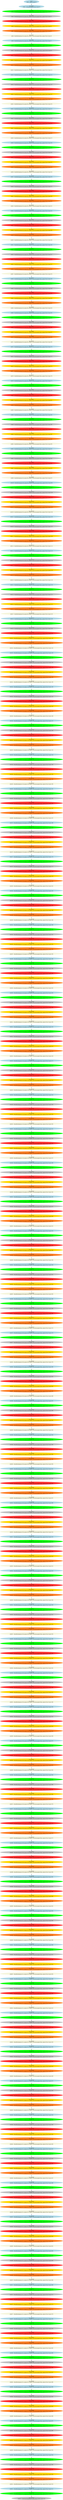 digraph {
	node2 [label="[in: node1]
node2 -- ConvLayer(inplace=True) (vLayer 0)" color=lightblue style=filled]
	node3 [label="[in: node2]
node3 -- BasicBlock(inplanes=64, planes=64, stride=1, has_downsample=False, inplace=True) (vLayer 1)" color=green style=filled]
	node4 [label="[in: node3]
node4 -- BasicBlock(inplanes=64, planes=64, stride=1, has_downsample=False, inplace=True) (vLayer 2)" color=grey style=filled]
	node5 [label="[in: node4]
node5 -- BasicBlock(inplanes=64, planes=64, stride=1, has_downsample=False, inplace=True) (vLayer 3)" color=firebrick1 style=filled]
	node6 [label="[in: node5]
node6 -- BasicBlock(inplanes=64, planes=64, stride=1, has_downsample=False, inplace=True) (vLayer 4)" color=gold style=filled]
	node7 [label="[in: node6]
node7 -- BasicBlock(inplanes=64, planes=64, stride=1, has_downsample=False, inplace=True) (vLayer 5)" color=chocolate1 style=filled]
	node8 [label="[in: node7]
node8 -- BasicBlock(inplanes=64, planes=64, stride=1, has_downsample=False, inplace=True) (vLayer 6)" color=beige style=filled]
	node9 [label="[in: node8]
node9 -- BasicBlock(inplanes=64, planes=64, stride=1, has_downsample=False, inplace=True) (vLayer 7)" color=lightblue style=filled]
	node10 [label="[in: node9]
node10 -- BasicBlock(inplanes=64, planes=64, stride=1, has_downsample=False, inplace=True) (vLayer 8)" color=green style=filled]
	node11 [label="[in: node10]
node11 -- BasicBlock(inplanes=64, planes=64, stride=1, has_downsample=False, inplace=True) (vLayer 9)" color=grey style=filled]
	node12 [label="[in: node11]
node12 -- BasicBlock(inplanes=64, planes=64, stride=1, has_downsample=False, inplace=True) (vLayer 10)" color=firebrick1 style=filled]
	node13 [label="[in: node12]
node13 -- BasicBlock(inplanes=64, planes=64, stride=1, has_downsample=False, inplace=True) (vLayer 11)" color=gold style=filled]
	node14 [label="[in: node13]
node14 -- BasicBlock(inplanes=64, planes=64, stride=1, has_downsample=False, inplace=True) (vLayer 12)" color=chocolate1 style=filled]
	node15 [label="[in: node14]
node15 -- BasicBlock(inplanes=64, planes=64, stride=1, has_downsample=False, inplace=True) (vLayer 13)" color=beige style=filled]
	node16 [label="[in: node15]
node16 -- BasicBlock(inplanes=64, planes=64, stride=1, has_downsample=False, inplace=True) (vLayer 14)" color=lightblue style=filled]
	node17 [label="[in: node16]
node17 -- BasicBlock(inplanes=64, planes=64, stride=1, has_downsample=False, inplace=True) (vLayer 15)" color=green style=filled]
	node18 [label="[in: node17]
node18 -- BasicBlock(inplanes=64, planes=64, stride=1, has_downsample=False, inplace=True) (vLayer 16)" color=grey style=filled]
	node19 [label="[in: node18]
node19 -- BasicBlock(inplanes=64, planes=64, stride=1, has_downsample=False, inplace=True) (vLayer 17)" color=firebrick1 style=filled]
	node20 [label="[in: node19]
node20 -- BasicBlock(inplanes=64, planes=64, stride=1, has_downsample=False, inplace=True) (vLayer 18)" color=gold style=filled]
	node21 [label="[in: node20]
node21 -- BasicBlock(inplanes=64, planes=64, stride=1, has_downsample=False, inplace=True) (vLayer 19)" color=chocolate1 style=filled]
	node22 [label="[in: node21]
node22 -- BasicBlock(inplanes=64, planes=64, stride=1, has_downsample=False, inplace=True) (vLayer 20)" color=beige style=filled]
	node23 [label="[in: node22]
node23 -- BasicBlock(inplanes=64, planes=64, stride=1, has_downsample=False, inplace=True) (vLayer 21)" color=lightblue style=filled]
	node24 [label="[in: node23]
node24 -- BasicBlock(inplanes=64, planes=64, stride=1, has_downsample=False, inplace=True) (vLayer 22)" color=green style=filled]
	node25 [label="[in: node24]
node25 -- BasicBlock(inplanes=64, planes=64, stride=1, has_downsample=False, inplace=True) (vLayer 23)" color=grey style=filled]
	node26 [label="[in: node25]
node26 -- BasicBlock(inplanes=64, planes=64, stride=1, has_downsample=False, inplace=True) (vLayer 24)" color=firebrick1 style=filled]
	node27 [label="[in: node26]
node27 -- BasicBlock(inplanes=64, planes=64, stride=1, has_downsample=False, inplace=True) (vLayer 25)" color=gold style=filled]
	node28 [label="[in: node27]
node28 -- BasicBlock(inplanes=64, planes=64, stride=1, has_downsample=False, inplace=True) (vLayer 26)" color=chocolate1 style=filled]
	node29 [label="[in: node28]
node29 -- BasicBlock(inplanes=64, planes=64, stride=1, has_downsample=False, inplace=True) (vLayer 27)" color=beige style=filled]
	node30 [label="[in: node29]
node30 -- BasicBlock(inplanes=64, planes=64, stride=1, has_downsample=False, inplace=True) (vLayer 28)" color=lightblue style=filled]
	node31 [label="[in: node30]
node31 -- BasicBlock(inplanes=64, planes=64, stride=1, has_downsample=False, inplace=True) (vLayer 29)" color=green style=filled]
	node32 [label="[in: node31]
node32 -- BasicBlock(inplanes=64, planes=64, stride=1, has_downsample=False, inplace=True) (vLayer 30)" color=grey style=filled]
	node33 [label="[in: node32]
node33 -- BasicBlock(inplanes=64, planes=64, stride=1, has_downsample=False, inplace=True) (vLayer 31)" color=firebrick1 style=filled]
	node34 [label="[in: node33]
node34 -- BasicBlock(inplanes=64, planes=64, stride=1, has_downsample=False, inplace=True) (vLayer 32)" color=gold style=filled]
	node35 [label="[in: node34]
node35 -- BasicBlock(inplanes=64, planes=64, stride=1, has_downsample=False, inplace=True) (vLayer 33)" color=chocolate1 style=filled]
	node36 [label="[in: node35]
node36 -- BasicBlock(inplanes=64, planes=64, stride=1, has_downsample=False, inplace=True) (vLayer 34)" color=beige style=filled]
	node37 [label="[in: node36]
node37 -- BasicBlock(inplanes=64, planes=64, stride=1, has_downsample=False, inplace=True) (vLayer 35)" color=lightblue style=filled]
	node38 [label="[in: node37]
node38 -- BasicBlock(inplanes=64, planes=64, stride=1, has_downsample=False, inplace=True) (vLayer 36)" color=green style=filled]
	node39 [label="[in: node38]
node39 -- BasicBlock(inplanes=64, planes=64, stride=1, has_downsample=False, inplace=True) (vLayer 37)" color=grey style=filled]
	node40 [label="[in: node39]
node40 -- BasicBlock(inplanes=64, planes=64, stride=1, has_downsample=False, inplace=True) (vLayer 38)" color=firebrick1 style=filled]
	node41 [label="[in: node40]
node41 -- BasicBlock(inplanes=64, planes=64, stride=1, has_downsample=False, inplace=True) (vLayer 39)" color=gold style=filled]
	node42 [label="[in: node41]
node42 -- BasicBlock(inplanes=64, planes=64, stride=1, has_downsample=False, inplace=True) (vLayer 40)" color=chocolate1 style=filled]
	node43 [label="[in: node42]
node43 -- BasicBlock(inplanes=64, planes=64, stride=1, has_downsample=False, inplace=True) (vLayer 41)" color=beige style=filled]
	node44 [label="[in: node43]
node44 -- BasicBlock(inplanes=64, planes=64, stride=1, has_downsample=False, inplace=True) (vLayer 42)" color=lightblue style=filled]
	node45 [label="[in: node44]
node45 -- BasicBlock(inplanes=64, planes=64, stride=1, has_downsample=False, inplace=True) (vLayer 43)" color=green style=filled]
	node46 [label="[in: node45]
node46 -- BasicBlock(inplanes=64, planes=64, stride=1, has_downsample=False, inplace=True) (vLayer 44)" color=grey style=filled]
	node47 [label="[in: node46]
node47 -- BasicBlock(inplanes=64, planes=64, stride=1, has_downsample=False, inplace=True) (vLayer 45)" color=firebrick1 style=filled]
	node48 [label="[in: node47]
node48 -- BasicBlock(inplanes=64, planes=64, stride=1, has_downsample=False, inplace=True) (vLayer 46)" color=gold style=filled]
	node49 [label="[in: node48]
node49 -- BasicBlock(inplanes=64, planes=64, stride=1, has_downsample=False, inplace=True) (vLayer 47)" color=chocolate1 style=filled]
	node50 [label="[in: node49]
node50 -- BasicBlock(inplanes=64, planes=64, stride=1, has_downsample=False, inplace=True) (vLayer 48)" color=beige style=filled]
	node51 [label="[in: node50]
node51 -- BasicBlock(inplanes=64, planes=64, stride=1, has_downsample=False, inplace=True) (vLayer 49)" color=lightblue style=filled]
	node52 [label="[in: node51]
node52 -- BasicBlock(inplanes=64, planes=64, stride=1, has_downsample=False, inplace=True) (vLayer 50)" color=green style=filled]
	node53 [label="[in: node52]
node53 -- BasicBlock(inplanes=64, planes=64, stride=1, has_downsample=False, inplace=True) (vLayer 51)" color=grey style=filled]
	node54 [label="[in: node53]
node54 -- BasicBlock(inplanes=64, planes=64, stride=1, has_downsample=False, inplace=True) (vLayer 52)" color=firebrick1 style=filled]
	node55 [label="[in: node54]
node55 -- BasicBlock(inplanes=64, planes=64, stride=1, has_downsample=False, inplace=True) (vLayer 53)" color=gold style=filled]
	node56 [label="[in: node55]
node56 -- BasicBlock(inplanes=64, planes=64, stride=1, has_downsample=False, inplace=True) (vLayer 54)" color=chocolate1 style=filled]
	node57 [label="[in: node56]
node57 -- BasicBlock(inplanes=64, planes=64, stride=1, has_downsample=False, inplace=True) (vLayer 55)" color=beige style=filled]
	node58 [label="[in: node57]
node58 -- BasicBlock(inplanes=64, planes=64, stride=1, has_downsample=False, inplace=True) (vLayer 56)" color=lightblue style=filled]
	node59 [label="[in: node58]
node59 -- BasicBlock(inplanes=64, planes=64, stride=1, has_downsample=False, inplace=True) (vLayer 57)" color=green style=filled]
	node60 [label="[in: node59]
node60 -- BasicBlock(inplanes=64, planes=64, stride=1, has_downsample=False, inplace=True) (vLayer 58)" color=grey style=filled]
	node61 [label="[in: node60]
node61 -- BasicBlock(inplanes=64, planes=64, stride=1, has_downsample=False, inplace=True) (vLayer 59)" color=firebrick1 style=filled]
	node62 [label="[in: node61]
node62 -- BasicBlock(inplanes=64, planes=64, stride=1, has_downsample=False, inplace=True) (vLayer 60)" color=gold style=filled]
	node63 [label="[in: node62]
node63 -- BasicBlock(inplanes=64, planes=64, stride=1, has_downsample=False, inplace=True) (vLayer 61)" color=chocolate1 style=filled]
	node64 [label="[in: node63]
node64 -- BasicBlock(inplanes=64, planes=64, stride=1, has_downsample=False, inplace=True) (vLayer 62)" color=beige style=filled]
	node65 [label="[in: node64]
node65 -- BasicBlock(inplanes=64, planes=64, stride=1, has_downsample=False, inplace=True) (vLayer 63)" color=lightblue style=filled]
	node66 [label="[in: node65]
node66 -- BasicBlock(inplanes=64, planes=64, stride=1, has_downsample=False, inplace=True) (vLayer 64)" color=green style=filled]
	node67 [label="[in: node66]
node67 -- BasicBlock(inplanes=64, planes=64, stride=1, has_downsample=False, inplace=True) (vLayer 65)" color=grey style=filled]
	node68 [label="[in: node67]
node68 -- BasicBlock(inplanes=64, planes=64, stride=1, has_downsample=False, inplace=True) (vLayer 66)" color=firebrick1 style=filled]
	node69 [label="[in: node68]
node69 -- BasicBlock(inplanes=64, planes=64, stride=1, has_downsample=False, inplace=True) (vLayer 67)" color=gold style=filled]
	node70 [label="[in: node69]
node70 -- BasicBlock(inplanes=64, planes=64, stride=1, has_downsample=False, inplace=True) (vLayer 68)" color=chocolate1 style=filled]
	node71 [label="[in: node70]
node71 -- BasicBlock(inplanes=64, planes=64, stride=1, has_downsample=False, inplace=True) (vLayer 69)" color=beige style=filled]
	node72 [label="[in: node71]
node72 -- BasicBlock(inplanes=64, planes=64, stride=1, has_downsample=False, inplace=True) (vLayer 70)" color=lightblue style=filled]
	node73 [label="[in: node72]
node73 -- BasicBlock(inplanes=64, planes=64, stride=1, has_downsample=False, inplace=True) (vLayer 71)" color=green style=filled]
	node74 [label="[in: node73]
node74 -- BasicBlock(inplanes=64, planes=64, stride=1, has_downsample=False, inplace=True) (vLayer 72)" color=grey style=filled]
	node75 [label="[in: node74]
node75 -- BasicBlock(inplanes=64, planes=64, stride=1, has_downsample=False, inplace=True) (vLayer 73)" color=firebrick1 style=filled]
	node76 [label="[in: node75]
node76 -- BasicBlock(inplanes=64, planes=64, stride=1, has_downsample=False, inplace=True) (vLayer 74)" color=gold style=filled]
	node77 [label="[in: node76]
node77 -- BasicBlock(inplanes=64, planes=64, stride=1, has_downsample=False, inplace=True) (vLayer 75)" color=chocolate1 style=filled]
	node78 [label="[in: node77]
node78 -- BasicBlock(inplanes=64, planes=64, stride=1, has_downsample=False, inplace=True) (vLayer 76)" color=beige style=filled]
	node79 [label="[in: node78]
node79 -- BasicBlock(inplanes=64, planes=64, stride=1, has_downsample=False, inplace=True) (vLayer 77)" color=lightblue style=filled]
	node80 [label="[in: node79]
node80 -- BasicBlock(inplanes=64, planes=64, stride=1, has_downsample=False, inplace=True) (vLayer 78)" color=green style=filled]
	node81 [label="[in: node80]
node81 -- BasicBlock(inplanes=64, planes=64, stride=1, has_downsample=False, inplace=True) (vLayer 79)" color=grey style=filled]
	node82 [label="[in: node81]
node82 -- BasicBlock(inplanes=64, planes=64, stride=1, has_downsample=False, inplace=True) (vLayer 80)" color=firebrick1 style=filled]
	node83 [label="[in: node82]
node83 -- BasicBlock(inplanes=64, planes=64, stride=1, has_downsample=False, inplace=True) (vLayer 81)" color=gold style=filled]
	node84 [label="[in: node83]
node84 -- BasicBlock(inplanes=64, planes=64, stride=1, has_downsample=False, inplace=True) (vLayer 82)" color=chocolate1 style=filled]
	node85 [label="[in: node84]
node85 -- BasicBlock(inplanes=64, planes=64, stride=1, has_downsample=False, inplace=True) (vLayer 83)" color=beige style=filled]
	node86 [label="[in: node85]
node86 -- BasicBlock(inplanes=64, planes=64, stride=1, has_downsample=False, inplace=True) (vLayer 84)" color=lightblue style=filled]
	node87 [label="[in: node86]
node87 -- BasicBlock(inplanes=64, planes=64, stride=1, has_downsample=False, inplace=True) (vLayer 85)" color=green style=filled]
	node88 [label="[in: node87]
node88 -- BasicBlock(inplanes=64, planes=64, stride=1, has_downsample=False, inplace=True) (vLayer 86)" color=grey style=filled]
	node89 [label="[in: node88]
node89 -- BasicBlock(inplanes=64, planes=64, stride=1, has_downsample=False, inplace=True) (vLayer 87)" color=firebrick1 style=filled]
	node90 [label="[in: node89]
node90 -- BasicBlock(inplanes=64, planes=64, stride=1, has_downsample=False, inplace=True) (vLayer 88)" color=gold style=filled]
	node91 [label="[in: node90]
node91 -- BasicBlock(inplanes=64, planes=64, stride=1, has_downsample=False, inplace=True) (vLayer 89)" color=chocolate1 style=filled]
	node92 [label="[in: node91]
node92 -- BasicBlock(inplanes=64, planes=64, stride=1, has_downsample=False, inplace=True) (vLayer 90)" color=beige style=filled]
	node93 [label="[in: node92]
node93 -- BasicBlock(inplanes=64, planes=64, stride=1, has_downsample=False, inplace=True) (vLayer 91)" color=lightblue style=filled]
	node94 [label="[in: node93]
node94 -- BasicBlock(inplanes=64, planes=64, stride=1, has_downsample=False, inplace=True) (vLayer 92)" color=green style=filled]
	node95 [label="[in: node94]
node95 -- BasicBlock(inplanes=64, planes=64, stride=1, has_downsample=False, inplace=True) (vLayer 93)" color=grey style=filled]
	node96 [label="[in: node95]
node96 -- BasicBlock(inplanes=64, planes=64, stride=1, has_downsample=False, inplace=True) (vLayer 94)" color=firebrick1 style=filled]
	node97 [label="[in: node96]
node97 -- BasicBlock(inplanes=64, planes=64, stride=1, has_downsample=False, inplace=True) (vLayer 95)" color=gold style=filled]
	node98 [label="[in: node97]
node98 -- BasicBlock(inplanes=64, planes=64, stride=1, has_downsample=False, inplace=True) (vLayer 96)" color=chocolate1 style=filled]
	node99 [label="[in: node98]
node99 -- BasicBlock(inplanes=64, planes=64, stride=1, has_downsample=False, inplace=True) (vLayer 97)" color=beige style=filled]
	node100 [label="[in: node99]
node100 -- BasicBlock(inplanes=64, planes=64, stride=1, has_downsample=False, inplace=True) (vLayer 98)" color=lightblue style=filled]
	node101 [label="[in: node100]
node101 -- BasicBlock(inplanes=64, planes=64, stride=1, has_downsample=False, inplace=True) (vLayer 99)" color=green style=filled]
	node102 [label="[in: node101]
node102 -- BasicBlock(inplanes=64, planes=64, stride=1, has_downsample=False, inplace=True) (vLayer 100)" color=grey style=filled]
	node103 [label="[in: node102]
node103 -- BasicBlock(inplanes=64, planes=64, stride=1, has_downsample=False, inplace=True) (vLayer 101)" color=firebrick1 style=filled]
	node104 [label="[in: node103]
node104 -- BasicBlock(inplanes=64, planes=64, stride=1, has_downsample=False, inplace=True) (vLayer 102)" color=gold style=filled]
	node105 [label="[in: node104]
node105 -- BasicBlock(inplanes=64, planes=64, stride=1, has_downsample=False, inplace=True) (vLayer 103)" color=chocolate1 style=filled]
	node106 [label="[in: node105]
node106 -- BasicBlock(inplanes=64, planes=64, stride=1, has_downsample=False, inplace=True) (vLayer 104)" color=beige style=filled]
	node107 [label="[in: node106]
node107 -- BasicBlock(inplanes=64, planes=64, stride=1, has_downsample=False, inplace=True) (vLayer 105)" color=lightblue style=filled]
	node108 [label="[in: node107]
node108 -- BasicBlock(inplanes=64, planes=64, stride=1, has_downsample=False, inplace=True) (vLayer 106)" color=green style=filled]
	node109 [label="[in: node108]
node109 -- BasicBlock(inplanes=64, planes=64, stride=1, has_downsample=False, inplace=True) (vLayer 107)" color=grey style=filled]
	node110 [label="[in: node109]
node110 -- BasicBlock(inplanes=64, planes=64, stride=1, has_downsample=False, inplace=True) (vLayer 108)" color=firebrick1 style=filled]
	node111 [label="[in: node110]
node111 -- BasicBlock(inplanes=64, planes=64, stride=1, has_downsample=False, inplace=True) (vLayer 109)" color=gold style=filled]
	node112 [label="[in: node111]
node112 -- BasicBlock(inplanes=64, planes=64, stride=1, has_downsample=False, inplace=True) (vLayer 110)" color=chocolate1 style=filled]
	node113 [label="[in: node112]
node113 -- BasicBlock(inplanes=64, planes=64, stride=1, has_downsample=False, inplace=True) (vLayer 111)" color=beige style=filled]
	node114 [label="[in: node113]
node114 -- BasicBlock(inplanes=64, planes=64, stride=1, has_downsample=False, inplace=True) (vLayer 112)" color=lightblue style=filled]
	node115 [label="[in: node114]
node115 -- BasicBlock(inplanes=64, planes=64, stride=1, has_downsample=False, inplace=True) (vLayer 113)" color=green style=filled]
	node116 [label="[in: node115]
node116 -- BasicBlock(inplanes=64, planes=64, stride=1, has_downsample=False, inplace=True) (vLayer 114)" color=grey style=filled]
	node117 [label="[in: node116]
node117 -- BasicBlock(inplanes=64, planes=64, stride=1, has_downsample=False, inplace=True) (vLayer 115)" color=firebrick1 style=filled]
	node118 [label="[in: node117]
node118 -- BasicBlock(inplanes=64, planes=64, stride=1, has_downsample=False, inplace=True) (vLayer 116)" color=gold style=filled]
	node119 [label="[in: node118]
node119 -- BasicBlock(inplanes=64, planes=64, stride=1, has_downsample=False, inplace=True) (vLayer 117)" color=chocolate1 style=filled]
	node120 [label="[in: node119]
node120 -- BasicBlock(inplanes=64, planes=64, stride=1, has_downsample=False, inplace=True) (vLayer 118)" color=beige style=filled]
	node121 [label="[in: node120]
node121 -- BasicBlock(inplanes=64, planes=64, stride=1, has_downsample=False, inplace=True) (vLayer 119)" color=lightblue style=filled]
	node122 [label="[in: node121]
node122 -- BasicBlock(inplanes=64, planes=64, stride=1, has_downsample=False, inplace=True) (vLayer 120)" color=green style=filled]
	node123 [label="[in: node122]
node123 -- BasicBlock(inplanes=64, planes=64, stride=1, has_downsample=False, inplace=True) (vLayer 121)" color=grey style=filled]
	node124 [label="[in: node123]
node124 -- BasicBlock(inplanes=64, planes=64, stride=1, has_downsample=False, inplace=True) (vLayer 122)" color=firebrick1 style=filled]
	node125 [label="[in: node124]
node125 -- BasicBlock(inplanes=64, planes=64, stride=1, has_downsample=False, inplace=True) (vLayer 123)" color=gold style=filled]
	node126 [label="[in: node125]
node126 -- BasicBlock(inplanes=64, planes=64, stride=1, has_downsample=False, inplace=True) (vLayer 124)" color=chocolate1 style=filled]
	node127 [label="[in: node126]
node127 -- BasicBlock(inplanes=64, planes=64, stride=1, has_downsample=False, inplace=True) (vLayer 125)" color=beige style=filled]
	node128 [label="[in: node127]
node128 -- BasicBlock(inplanes=64, planes=64, stride=1, has_downsample=False, inplace=True) (vLayer 126)" color=lightblue style=filled]
	node129 [label="[in: node128]
node129 -- BasicBlock(inplanes=64, planes=64, stride=1, has_downsample=False, inplace=True) (vLayer 127)" color=green style=filled]
	node130 [label="[in: node129]
node130 -- BasicBlock(inplanes=64, planes=64, stride=1, has_downsample=False, inplace=True) (vLayer 128)" color=grey style=filled]
	node131 [label="[in: node130]
node131 -- BasicBlock(inplanes=64, planes=128, stride=2, has_downsample=True, inplace=True) (vLayer 129)" color=firebrick1 style=filled]
	node132 [label="[in: node131]
node132 -- BasicBlock(inplanes=128, planes=128, stride=1, has_downsample=False, inplace=True) (vLayer 130)" color=gold style=filled]
	node133 [label="[in: node132]
node133 -- BasicBlock(inplanes=128, planes=128, stride=1, has_downsample=False, inplace=True) (vLayer 131)" color=chocolate1 style=filled]
	node134 [label="[in: node133]
node134 -- BasicBlock(inplanes=128, planes=128, stride=1, has_downsample=False, inplace=True) (vLayer 132)" color=beige style=filled]
	node135 [label="[in: node134]
node135 -- BasicBlock(inplanes=128, planes=128, stride=1, has_downsample=False, inplace=True) (vLayer 133)" color=lightblue style=filled]
	node136 [label="[in: node135]
node136 -- BasicBlock(inplanes=128, planes=128, stride=1, has_downsample=False, inplace=True) (vLayer 134)" color=green style=filled]
	node137 [label="[in: node136]
node137 -- BasicBlock(inplanes=128, planes=128, stride=1, has_downsample=False, inplace=True) (vLayer 135)" color=grey style=filled]
	node138 [label="[in: node137]
node138 -- BasicBlock(inplanes=128, planes=128, stride=1, has_downsample=False, inplace=True) (vLayer 136)" color=firebrick1 style=filled]
	node139 [label="[in: node138]
node139 -- BasicBlock(inplanes=128, planes=128, stride=1, has_downsample=False, inplace=True) (vLayer 137)" color=gold style=filled]
	node140 [label="[in: node139]
node140 -- BasicBlock(inplanes=128, planes=128, stride=1, has_downsample=False, inplace=True) (vLayer 138)" color=chocolate1 style=filled]
	node141 [label="[in: node140]
node141 -- BasicBlock(inplanes=128, planes=128, stride=1, has_downsample=False, inplace=True) (vLayer 139)" color=beige style=filled]
	node142 [label="[in: node141]
node142 -- BasicBlock(inplanes=128, planes=128, stride=1, has_downsample=False, inplace=True) (vLayer 140)" color=lightblue style=filled]
	node143 [label="[in: node142]
node143 -- BasicBlock(inplanes=128, planes=128, stride=1, has_downsample=False, inplace=True) (vLayer 141)" color=green style=filled]
	node144 [label="[in: node143]
node144 -- BasicBlock(inplanes=128, planes=128, stride=1, has_downsample=False, inplace=True) (vLayer 142)" color=grey style=filled]
	node145 [label="[in: node144]
node145 -- BasicBlock(inplanes=128, planes=128, stride=1, has_downsample=False, inplace=True) (vLayer 143)" color=firebrick1 style=filled]
	node146 [label="[in: node145]
node146 -- BasicBlock(inplanes=128, planes=128, stride=1, has_downsample=False, inplace=True) (vLayer 144)" color=gold style=filled]
	node147 [label="[in: node146]
node147 -- BasicBlock(inplanes=128, planes=128, stride=1, has_downsample=False, inplace=True) (vLayer 145)" color=chocolate1 style=filled]
	node148 [label="[in: node147]
node148 -- BasicBlock(inplanes=128, planes=128, stride=1, has_downsample=False, inplace=True) (vLayer 146)" color=beige style=filled]
	node149 [label="[in: node148]
node149 -- BasicBlock(inplanes=128, planes=128, stride=1, has_downsample=False, inplace=True) (vLayer 147)" color=lightblue style=filled]
	node150 [label="[in: node149]
node150 -- BasicBlock(inplanes=128, planes=128, stride=1, has_downsample=False, inplace=True) (vLayer 148)" color=green style=filled]
	node151 [label="[in: node150]
node151 -- BasicBlock(inplanes=128, planes=128, stride=1, has_downsample=False, inplace=True) (vLayer 149)" color=grey style=filled]
	node152 [label="[in: node151]
node152 -- BasicBlock(inplanes=128, planes=128, stride=1, has_downsample=False, inplace=True) (vLayer 150)" color=firebrick1 style=filled]
	node153 [label="[in: node152]
node153 -- BasicBlock(inplanes=128, planes=128, stride=1, has_downsample=False, inplace=True) (vLayer 151)" color=gold style=filled]
	node154 [label="[in: node153]
node154 -- BasicBlock(inplanes=128, planes=128, stride=1, has_downsample=False, inplace=True) (vLayer 152)" color=chocolate1 style=filled]
	node155 [label="[in: node154]
node155 -- BasicBlock(inplanes=128, planes=128, stride=1, has_downsample=False, inplace=True) (vLayer 153)" color=beige style=filled]
	node156 [label="[in: node155]
node156 -- BasicBlock(inplanes=128, planes=128, stride=1, has_downsample=False, inplace=True) (vLayer 154)" color=lightblue style=filled]
	node157 [label="[in: node156]
node157 -- BasicBlock(inplanes=128, planes=128, stride=1, has_downsample=False, inplace=True) (vLayer 155)" color=green style=filled]
	node158 [label="[in: node157]
node158 -- BasicBlock(inplanes=128, planes=128, stride=1, has_downsample=False, inplace=True) (vLayer 156)" color=grey style=filled]
	node159 [label="[in: node158]
node159 -- BasicBlock(inplanes=128, planes=128, stride=1, has_downsample=False, inplace=True) (vLayer 157)" color=firebrick1 style=filled]
	node160 [label="[in: node159]
node160 -- BasicBlock(inplanes=128, planes=128, stride=1, has_downsample=False, inplace=True) (vLayer 158)" color=gold style=filled]
	node161 [label="[in: node160]
node161 -- BasicBlock(inplanes=128, planes=128, stride=1, has_downsample=False, inplace=True) (vLayer 159)" color=chocolate1 style=filled]
	node162 [label="[in: node161]
node162 -- BasicBlock(inplanes=128, planes=128, stride=1, has_downsample=False, inplace=True) (vLayer 160)" color=beige style=filled]
	node163 [label="[in: node162]
node163 -- BasicBlock(inplanes=128, planes=128, stride=1, has_downsample=False, inplace=True) (vLayer 161)" color=lightblue style=filled]
	node164 [label="[in: node163]
node164 -- BasicBlock(inplanes=128, planes=128, stride=1, has_downsample=False, inplace=True) (vLayer 162)" color=green style=filled]
	node165 [label="[in: node164]
node165 -- BasicBlock(inplanes=128, planes=128, stride=1, has_downsample=False, inplace=True) (vLayer 163)" color=grey style=filled]
	node166 [label="[in: node165]
node166 -- BasicBlock(inplanes=128, planes=128, stride=1, has_downsample=False, inplace=True) (vLayer 164)" color=firebrick1 style=filled]
	node167 [label="[in: node166]
node167 -- BasicBlock(inplanes=128, planes=128, stride=1, has_downsample=False, inplace=True) (vLayer 165)" color=gold style=filled]
	node168 [label="[in: node167]
node168 -- BasicBlock(inplanes=128, planes=128, stride=1, has_downsample=False, inplace=True) (vLayer 166)" color=chocolate1 style=filled]
	node169 [label="[in: node168]
node169 -- BasicBlock(inplanes=128, planes=128, stride=1, has_downsample=False, inplace=True) (vLayer 167)" color=beige style=filled]
	node170 [label="[in: node169]
node170 -- BasicBlock(inplanes=128, planes=128, stride=1, has_downsample=False, inplace=True) (vLayer 168)" color=lightblue style=filled]
	node171 [label="[in: node170]
node171 -- BasicBlock(inplanes=128, planes=128, stride=1, has_downsample=False, inplace=True) (vLayer 169)" color=green style=filled]
	node172 [label="[in: node171]
node172 -- BasicBlock(inplanes=128, planes=128, stride=1, has_downsample=False, inplace=True) (vLayer 170)" color=grey style=filled]
	node173 [label="[in: node172]
node173 -- BasicBlock(inplanes=128, planes=128, stride=1, has_downsample=False, inplace=True) (vLayer 171)" color=firebrick1 style=filled]
	node174 [label="[in: node173]
node174 -- BasicBlock(inplanes=128, planes=128, stride=1, has_downsample=False, inplace=True) (vLayer 172)" color=gold style=filled]
	node175 [label="[in: node174]
node175 -- BasicBlock(inplanes=128, planes=128, stride=1, has_downsample=False, inplace=True) (vLayer 173)" color=chocolate1 style=filled]
	node176 [label="[in: node175]
node176 -- BasicBlock(inplanes=128, planes=128, stride=1, has_downsample=False, inplace=True) (vLayer 174)" color=beige style=filled]
	node177 [label="[in: node176]
node177 -- BasicBlock(inplanes=128, planes=128, stride=1, has_downsample=False, inplace=True) (vLayer 175)" color=lightblue style=filled]
	node178 [label="[in: node177]
node178 -- BasicBlock(inplanes=128, planes=128, stride=1, has_downsample=False, inplace=True) (vLayer 176)" color=green style=filled]
	node179 [label="[in: node178]
node179 -- BasicBlock(inplanes=128, planes=128, stride=1, has_downsample=False, inplace=True) (vLayer 177)" color=grey style=filled]
	node180 [label="[in: node179]
node180 -- BasicBlock(inplanes=128, planes=128, stride=1, has_downsample=False, inplace=True) (vLayer 178)" color=firebrick1 style=filled]
	node181 [label="[in: node180]
node181 -- BasicBlock(inplanes=128, planes=128, stride=1, has_downsample=False, inplace=True) (vLayer 179)" color=gold style=filled]
	node182 [label="[in: node181]
node182 -- BasicBlock(inplanes=128, planes=128, stride=1, has_downsample=False, inplace=True) (vLayer 180)" color=chocolate1 style=filled]
	node183 [label="[in: node182]
node183 -- BasicBlock(inplanes=128, planes=128, stride=1, has_downsample=False, inplace=True) (vLayer 181)" color=beige style=filled]
	node184 [label="[in: node183]
node184 -- BasicBlock(inplanes=128, planes=128, stride=1, has_downsample=False, inplace=True) (vLayer 182)" color=lightblue style=filled]
	node185 [label="[in: node184]
node185 -- BasicBlock(inplanes=128, planes=128, stride=1, has_downsample=False, inplace=True) (vLayer 183)" color=green style=filled]
	node186 [label="[in: node185]
node186 -- BasicBlock(inplanes=128, planes=128, stride=1, has_downsample=False, inplace=True) (vLayer 184)" color=grey style=filled]
	node187 [label="[in: node186]
node187 -- BasicBlock(inplanes=128, planes=128, stride=1, has_downsample=False, inplace=True) (vLayer 185)" color=firebrick1 style=filled]
	node188 [label="[in: node187]
node188 -- BasicBlock(inplanes=128, planes=128, stride=1, has_downsample=False, inplace=True) (vLayer 186)" color=gold style=filled]
	node189 [label="[in: node188]
node189 -- BasicBlock(inplanes=128, planes=128, stride=1, has_downsample=False, inplace=True) (vLayer 187)" color=chocolate1 style=filled]
	node190 [label="[in: node189]
node190 -- BasicBlock(inplanes=128, planes=128, stride=1, has_downsample=False, inplace=True) (vLayer 188)" color=beige style=filled]
	node191 [label="[in: node190]
node191 -- BasicBlock(inplanes=128, planes=128, stride=1, has_downsample=False, inplace=True) (vLayer 189)" color=lightblue style=filled]
	node192 [label="[in: node191]
node192 -- BasicBlock(inplanes=128, planes=128, stride=1, has_downsample=False, inplace=True) (vLayer 190)" color=green style=filled]
	node193 [label="[in: node192]
node193 -- BasicBlock(inplanes=128, planes=128, stride=1, has_downsample=False, inplace=True) (vLayer 191)" color=grey style=filled]
	node194 [label="[in: node193]
node194 -- BasicBlock(inplanes=128, planes=128, stride=1, has_downsample=False, inplace=True) (vLayer 192)" color=firebrick1 style=filled]
	node195 [label="[in: node194]
node195 -- BasicBlock(inplanes=128, planes=128, stride=1, has_downsample=False, inplace=True) (vLayer 193)" color=gold style=filled]
	node196 [label="[in: node195]
node196 -- BasicBlock(inplanes=128, planes=128, stride=1, has_downsample=False, inplace=True) (vLayer 194)" color=chocolate1 style=filled]
	node197 [label="[in: node196]
node197 -- BasicBlock(inplanes=128, planes=128, stride=1, has_downsample=False, inplace=True) (vLayer 195)" color=beige style=filled]
	node198 [label="[in: node197]
node198 -- BasicBlock(inplanes=128, planes=128, stride=1, has_downsample=False, inplace=True) (vLayer 196)" color=lightblue style=filled]
	node199 [label="[in: node198]
node199 -- BasicBlock(inplanes=128, planes=128, stride=1, has_downsample=False, inplace=True) (vLayer 197)" color=green style=filled]
	node200 [label="[in: node199]
node200 -- BasicBlock(inplanes=128, planes=128, stride=1, has_downsample=False, inplace=True) (vLayer 198)" color=grey style=filled]
	node201 [label="[in: node200]
node201 -- BasicBlock(inplanes=128, planes=128, stride=1, has_downsample=False, inplace=True) (vLayer 199)" color=firebrick1 style=filled]
	node202 [label="[in: node201]
node202 -- BasicBlock(inplanes=128, planes=128, stride=1, has_downsample=False, inplace=True) (vLayer 200)" color=gold style=filled]
	node203 [label="[in: node202]
node203 -- BasicBlock(inplanes=128, planes=128, stride=1, has_downsample=False, inplace=True) (vLayer 201)" color=chocolate1 style=filled]
	node204 [label="[in: node203]
node204 -- BasicBlock(inplanes=128, planes=128, stride=1, has_downsample=False, inplace=True) (vLayer 202)" color=beige style=filled]
	node205 [label="[in: node204]
node205 -- BasicBlock(inplanes=128, planes=128, stride=1, has_downsample=False, inplace=True) (vLayer 203)" color=lightblue style=filled]
	node206 [label="[in: node205]
node206 -- BasicBlock(inplanes=128, planes=128, stride=1, has_downsample=False, inplace=True) (vLayer 204)" color=green style=filled]
	node207 [label="[in: node206]
node207 -- BasicBlock(inplanes=128, planes=128, stride=1, has_downsample=False, inplace=True) (vLayer 205)" color=grey style=filled]
	node208 [label="[in: node207]
node208 -- BasicBlock(inplanes=128, planes=128, stride=1, has_downsample=False, inplace=True) (vLayer 206)" color=firebrick1 style=filled]
	node209 [label="[in: node208]
node209 -- BasicBlock(inplanes=128, planes=128, stride=1, has_downsample=False, inplace=True) (vLayer 207)" color=gold style=filled]
	node210 [label="[in: node209]
node210 -- BasicBlock(inplanes=128, planes=128, stride=1, has_downsample=False, inplace=True) (vLayer 208)" color=chocolate1 style=filled]
	node211 [label="[in: node210]
node211 -- BasicBlock(inplanes=128, planes=128, stride=1, has_downsample=False, inplace=True) (vLayer 209)" color=beige style=filled]
	node212 [label="[in: node211]
node212 -- BasicBlock(inplanes=128, planes=128, stride=1, has_downsample=False, inplace=True) (vLayer 210)" color=lightblue style=filled]
	node213 [label="[in: node212]
node213 -- BasicBlock(inplanes=128, planes=128, stride=1, has_downsample=False, inplace=True) (vLayer 211)" color=green style=filled]
	node214 [label="[in: node213]
node214 -- BasicBlock(inplanes=128, planes=128, stride=1, has_downsample=False, inplace=True) (vLayer 212)" color=grey style=filled]
	node215 [label="[in: node214]
node215 -- BasicBlock(inplanes=128, planes=128, stride=1, has_downsample=False, inplace=True) (vLayer 213)" color=firebrick1 style=filled]
	node216 [label="[in: node215]
node216 -- BasicBlock(inplanes=128, planes=128, stride=1, has_downsample=False, inplace=True) (vLayer 214)" color=gold style=filled]
	node217 [label="[in: node216]
node217 -- BasicBlock(inplanes=128, planes=128, stride=1, has_downsample=False, inplace=True) (vLayer 215)" color=chocolate1 style=filled]
	node218 [label="[in: node217]
node218 -- BasicBlock(inplanes=128, planes=128, stride=1, has_downsample=False, inplace=True) (vLayer 216)" color=beige style=filled]
	node219 [label="[in: node218]
node219 -- BasicBlock(inplanes=128, planes=128, stride=1, has_downsample=False, inplace=True) (vLayer 217)" color=lightblue style=filled]
	node220 [label="[in: node219]
node220 -- BasicBlock(inplanes=128, planes=128, stride=1, has_downsample=False, inplace=True) (vLayer 218)" color=green style=filled]
	node221 [label="[in: node220]
node221 -- BasicBlock(inplanes=128, planes=128, stride=1, has_downsample=False, inplace=True) (vLayer 219)" color=grey style=filled]
	node222 [label="[in: node221]
node222 -- BasicBlock(inplanes=128, planes=128, stride=1, has_downsample=False, inplace=True) (vLayer 220)" color=firebrick1 style=filled]
	node223 [label="[in: node222]
node223 -- BasicBlock(inplanes=128, planes=128, stride=1, has_downsample=False, inplace=True) (vLayer 221)" color=gold style=filled]
	node224 [label="[in: node223]
node224 -- BasicBlock(inplanes=128, planes=128, stride=1, has_downsample=False, inplace=True) (vLayer 222)" color=chocolate1 style=filled]
	node225 [label="[in: node224]
node225 -- BasicBlock(inplanes=128, planes=128, stride=1, has_downsample=False, inplace=True) (vLayer 223)" color=beige style=filled]
	node226 [label="[in: node225]
node226 -- BasicBlock(inplanes=128, planes=128, stride=1, has_downsample=False, inplace=True) (vLayer 224)" color=lightblue style=filled]
	node227 [label="[in: node226]
node227 -- BasicBlock(inplanes=128, planes=128, stride=1, has_downsample=False, inplace=True) (vLayer 225)" color=green style=filled]
	node228 [label="[in: node227]
node228 -- BasicBlock(inplanes=128, planes=128, stride=1, has_downsample=False, inplace=True) (vLayer 226)" color=grey style=filled]
	node229 [label="[in: node228]
node229 -- BasicBlock(inplanes=128, planes=128, stride=1, has_downsample=False, inplace=True) (vLayer 227)" color=firebrick1 style=filled]
	node230 [label="[in: node229]
node230 -- BasicBlock(inplanes=128, planes=128, stride=1, has_downsample=False, inplace=True) (vLayer 228)" color=gold style=filled]
	node231 [label="[in: node230]
node231 -- BasicBlock(inplanes=128, planes=128, stride=1, has_downsample=False, inplace=True) (vLayer 229)" color=chocolate1 style=filled]
	node232 [label="[in: node231]
node232 -- BasicBlock(inplanes=128, planes=128, stride=1, has_downsample=False, inplace=True) (vLayer 230)" color=beige style=filled]
	node233 [label="[in: node232]
node233 -- BasicBlock(inplanes=128, planes=128, stride=1, has_downsample=False, inplace=True) (vLayer 231)" color=lightblue style=filled]
	node234 [label="[in: node233]
node234 -- BasicBlock(inplanes=128, planes=128, stride=1, has_downsample=False, inplace=True) (vLayer 232)" color=green style=filled]
	node235 [label="[in: node234]
node235 -- BasicBlock(inplanes=128, planes=128, stride=1, has_downsample=False, inplace=True) (vLayer 233)" color=grey style=filled]
	node236 [label="[in: node235]
node236 -- BasicBlock(inplanes=128, planes=128, stride=1, has_downsample=False, inplace=True) (vLayer 234)" color=firebrick1 style=filled]
	node237 [label="[in: node236]
node237 -- BasicBlock(inplanes=128, planes=128, stride=1, has_downsample=False, inplace=True) (vLayer 235)" color=gold style=filled]
	node238 [label="[in: node237]
node238 -- BasicBlock(inplanes=128, planes=128, stride=1, has_downsample=False, inplace=True) (vLayer 236)" color=chocolate1 style=filled]
	node239 [label="[in: node238]
node239 -- BasicBlock(inplanes=128, planes=128, stride=1, has_downsample=False, inplace=True) (vLayer 237)" color=beige style=filled]
	node240 [label="[in: node239]
node240 -- BasicBlock(inplanes=128, planes=128, stride=1, has_downsample=False, inplace=True) (vLayer 238)" color=lightblue style=filled]
	node241 [label="[in: node240]
node241 -- BasicBlock(inplanes=128, planes=128, stride=1, has_downsample=False, inplace=True) (vLayer 239)" color=green style=filled]
	node242 [label="[in: node241]
node242 -- BasicBlock(inplanes=128, planes=128, stride=1, has_downsample=False, inplace=True) (vLayer 240)" color=grey style=filled]
	node243 [label="[in: node242]
node243 -- BasicBlock(inplanes=128, planes=128, stride=1, has_downsample=False, inplace=True) (vLayer 241)" color=firebrick1 style=filled]
	node244 [label="[in: node243]
node244 -- BasicBlock(inplanes=128, planes=128, stride=1, has_downsample=False, inplace=True) (vLayer 242)" color=gold style=filled]
	node245 [label="[in: node244]
node245 -- BasicBlock(inplanes=128, planes=128, stride=1, has_downsample=False, inplace=True) (vLayer 243)" color=chocolate1 style=filled]
	node246 [label="[in: node245]
node246 -- BasicBlock(inplanes=128, planes=128, stride=1, has_downsample=False, inplace=True) (vLayer 244)" color=beige style=filled]
	node247 [label="[in: node246]
node247 -- BasicBlock(inplanes=128, planes=128, stride=1, has_downsample=False, inplace=True) (vLayer 245)" color=lightblue style=filled]
	node248 [label="[in: node247]
node248 -- BasicBlock(inplanes=128, planes=128, stride=1, has_downsample=False, inplace=True) (vLayer 246)" color=green style=filled]
	node249 [label="[in: node248]
node249 -- BasicBlock(inplanes=128, planes=128, stride=1, has_downsample=False, inplace=True) (vLayer 247)" color=grey style=filled]
	node250 [label="[in: node249]
node250 -- BasicBlock(inplanes=128, planes=128, stride=1, has_downsample=False, inplace=True) (vLayer 248)" color=firebrick1 style=filled]
	node251 [label="[in: node250]
node251 -- BasicBlock(inplanes=128, planes=128, stride=1, has_downsample=False, inplace=True) (vLayer 249)" color=gold style=filled]
	node252 [label="[in: node251]
node252 -- BasicBlock(inplanes=128, planes=128, stride=1, has_downsample=False, inplace=True) (vLayer 250)" color=chocolate1 style=filled]
	node253 [label="[in: node252]
node253 -- BasicBlock(inplanes=128, planes=128, stride=1, has_downsample=False, inplace=True) (vLayer 251)" color=beige style=filled]
	node254 [label="[in: node253]
node254 -- BasicBlock(inplanes=128, planes=128, stride=1, has_downsample=False, inplace=True) (vLayer 252)" color=lightblue style=filled]
	node255 [label="[in: node254]
node255 -- BasicBlock(inplanes=128, planes=128, stride=1, has_downsample=False, inplace=True) (vLayer 253)" color=green style=filled]
	node256 [label="[in: node255]
node256 -- BasicBlock(inplanes=128, planes=128, stride=1, has_downsample=False, inplace=True) (vLayer 254)" color=grey style=filled]
	node257 [label="[in: node256]
node257 -- BasicBlock(inplanes=128, planes=128, stride=1, has_downsample=False, inplace=True) (vLayer 255)" color=firebrick1 style=filled]
	node258 [label="[in: node257]
node258 -- BasicBlock(inplanes=128, planes=128, stride=1, has_downsample=False, inplace=True) (vLayer 256)" color=gold style=filled]
	node259 [label="[in: node258]
node259 -- BasicBlock(inplanes=128, planes=256, stride=2, has_downsample=True, inplace=True) (vLayer 257)" color=chocolate1 style=filled]
	node260 [label="[in: node259]
node260 -- BasicBlock(inplanes=256, planes=256, stride=1, has_downsample=False, inplace=True) (vLayer 258)" color=beige style=filled]
	node261 [label="[in: node260]
node261 -- BasicBlock(inplanes=256, planes=256, stride=1, has_downsample=False, inplace=True) (vLayer 259)" color=lightblue style=filled]
	node262 [label="[in: node261]
node262 -- BasicBlock(inplanes=256, planes=256, stride=1, has_downsample=False, inplace=True) (vLayer 260)" color=green style=filled]
	node263 [label="[in: node262]
node263 -- BasicBlock(inplanes=256, planes=256, stride=1, has_downsample=False, inplace=True) (vLayer 261)" color=grey style=filled]
	node264 [label="[in: node263]
node264 -- BasicBlock(inplanes=256, planes=256, stride=1, has_downsample=False, inplace=True) (vLayer 262)" color=firebrick1 style=filled]
	node265 [label="[in: node264]
node265 -- BasicBlock(inplanes=256, planes=256, stride=1, has_downsample=False, inplace=True) (vLayer 263)" color=gold style=filled]
	node266 [label="[in: node265]
node266 -- BasicBlock(inplanes=256, planes=256, stride=1, has_downsample=False, inplace=True) (vLayer 264)" color=chocolate1 style=filled]
	node267 [label="[in: node266]
node267 -- BasicBlock(inplanes=256, planes=256, stride=1, has_downsample=False, inplace=True) (vLayer 265)" color=beige style=filled]
	node268 [label="[in: node267]
node268 -- BasicBlock(inplanes=256, planes=256, stride=1, has_downsample=False, inplace=True) (vLayer 266)" color=lightblue style=filled]
	node269 [label="[in: node268]
node269 -- BasicBlock(inplanes=256, planes=256, stride=1, has_downsample=False, inplace=True) (vLayer 267)" color=green style=filled]
	node270 [label="[in: node269]
node270 -- BasicBlock(inplanes=256, planes=256, stride=1, has_downsample=False, inplace=True) (vLayer 268)" color=grey style=filled]
	node271 [label="[in: node270]
node271 -- BasicBlock(inplanes=256, planes=256, stride=1, has_downsample=False, inplace=True) (vLayer 269)" color=firebrick1 style=filled]
	node272 [label="[in: node271]
node272 -- BasicBlock(inplanes=256, planes=256, stride=1, has_downsample=False, inplace=True) (vLayer 270)" color=gold style=filled]
	node273 [label="[in: node272]
node273 -- BasicBlock(inplanes=256, planes=256, stride=1, has_downsample=False, inplace=True) (vLayer 271)" color=chocolate1 style=filled]
	node274 [label="[in: node273]
node274 -- BasicBlock(inplanes=256, planes=256, stride=1, has_downsample=False, inplace=True) (vLayer 272)" color=beige style=filled]
	node275 [label="[in: node274]
node275 -- BasicBlock(inplanes=256, planes=256, stride=1, has_downsample=False, inplace=True) (vLayer 273)" color=lightblue style=filled]
	node276 [label="[in: node275]
node276 -- BasicBlock(inplanes=256, planes=256, stride=1, has_downsample=False, inplace=True) (vLayer 274)" color=green style=filled]
	node277 [label="[in: node276]
node277 -- BasicBlock(inplanes=256, planes=256, stride=1, has_downsample=False, inplace=True) (vLayer 275)" color=grey style=filled]
	node278 [label="[in: node277]
node278 -- BasicBlock(inplanes=256, planes=256, stride=1, has_downsample=False, inplace=True) (vLayer 276)" color=firebrick1 style=filled]
	node279 [label="[in: node278]
node279 -- BasicBlock(inplanes=256, planes=256, stride=1, has_downsample=False, inplace=True) (vLayer 277)" color=gold style=filled]
	node280 [label="[in: node279]
node280 -- BasicBlock(inplanes=256, planes=256, stride=1, has_downsample=False, inplace=True) (vLayer 278)" color=chocolate1 style=filled]
	node281 [label="[in: node280]
node281 -- BasicBlock(inplanes=256, planes=256, stride=1, has_downsample=False, inplace=True) (vLayer 279)" color=beige style=filled]
	node282 [label="[in: node281]
node282 -- BasicBlock(inplanes=256, planes=256, stride=1, has_downsample=False, inplace=True) (vLayer 280)" color=lightblue style=filled]
	node283 [label="[in: node282]
node283 -- BasicBlock(inplanes=256, planes=256, stride=1, has_downsample=False, inplace=True) (vLayer 281)" color=green style=filled]
	node284 [label="[in: node283]
node284 -- BasicBlock(inplanes=256, planes=256, stride=1, has_downsample=False, inplace=True) (vLayer 282)" color=grey style=filled]
	node285 [label="[in: node284]
node285 -- BasicBlock(inplanes=256, planes=256, stride=1, has_downsample=False, inplace=True) (vLayer 283)" color=firebrick1 style=filled]
	node286 [label="[in: node285]
node286 -- BasicBlock(inplanes=256, planes=256, stride=1, has_downsample=False, inplace=True) (vLayer 284)" color=gold style=filled]
	node287 [label="[in: node286]
node287 -- BasicBlock(inplanes=256, planes=256, stride=1, has_downsample=False, inplace=True) (vLayer 285)" color=chocolate1 style=filled]
	node288 [label="[in: node287]
node288 -- BasicBlock(inplanes=256, planes=256, stride=1, has_downsample=False, inplace=True) (vLayer 286)" color=beige style=filled]
	node289 [label="[in: node288]
node289 -- BasicBlock(inplanes=256, planes=256, stride=1, has_downsample=False, inplace=True) (vLayer 287)" color=lightblue style=filled]
	node290 [label="[in: node289]
node290 -- BasicBlock(inplanes=256, planes=256, stride=1, has_downsample=False, inplace=True) (vLayer 288)" color=green style=filled]
	node291 [label="[in: node290]
node291 -- BasicBlock(inplanes=256, planes=256, stride=1, has_downsample=False, inplace=True) (vLayer 289)" color=grey style=filled]
	node292 [label="[in: node291]
node292 -- BasicBlock(inplanes=256, planes=256, stride=1, has_downsample=False, inplace=True) (vLayer 290)" color=firebrick1 style=filled]
	node293 [label="[in: node292]
node293 -- BasicBlock(inplanes=256, planes=256, stride=1, has_downsample=False, inplace=True) (vLayer 291)" color=gold style=filled]
	node294 [label="[in: node293]
node294 -- BasicBlock(inplanes=256, planes=256, stride=1, has_downsample=False, inplace=True) (vLayer 292)" color=chocolate1 style=filled]
	node295 [label="[in: node294]
node295 -- BasicBlock(inplanes=256, planes=256, stride=1, has_downsample=False, inplace=True) (vLayer 293)" color=beige style=filled]
	node296 [label="[in: node295]
node296 -- BasicBlock(inplanes=256, planes=256, stride=1, has_downsample=False, inplace=True) (vLayer 294)" color=lightblue style=filled]
	node297 [label="[in: node296]
node297 -- BasicBlock(inplanes=256, planes=256, stride=1, has_downsample=False, inplace=True) (vLayer 295)" color=green style=filled]
	node298 [label="[in: node297]
node298 -- BasicBlock(inplanes=256, planes=256, stride=1, has_downsample=False, inplace=True) (vLayer 296)" color=grey style=filled]
	node299 [label="[in: node298]
node299 -- BasicBlock(inplanes=256, planes=256, stride=1, has_downsample=False, inplace=True) (vLayer 297)" color=firebrick1 style=filled]
	node300 [label="[in: node299]
node300 -- BasicBlock(inplanes=256, planes=256, stride=1, has_downsample=False, inplace=True) (vLayer 298)" color=gold style=filled]
	node301 [label="[in: node300]
node301 -- BasicBlock(inplanes=256, planes=256, stride=1, has_downsample=False, inplace=True) (vLayer 299)" color=chocolate1 style=filled]
	node302 [label="[in: node301]
node302 -- BasicBlock(inplanes=256, planes=256, stride=1, has_downsample=False, inplace=True) (vLayer 300)" color=beige style=filled]
	node303 [label="[in: node302]
node303 -- BasicBlock(inplanes=256, planes=256, stride=1, has_downsample=False, inplace=True) (vLayer 301)" color=lightblue style=filled]
	node304 [label="[in: node303]
node304 -- BasicBlock(inplanes=256, planes=256, stride=1, has_downsample=False, inplace=True) (vLayer 302)" color=green style=filled]
	node305 [label="[in: node304]
node305 -- BasicBlock(inplanes=256, planes=256, stride=1, has_downsample=False, inplace=True) (vLayer 303)" color=grey style=filled]
	node306 [label="[in: node305]
node306 -- BasicBlock(inplanes=256, planes=256, stride=1, has_downsample=False, inplace=True) (vLayer 304)" color=firebrick1 style=filled]
	node307 [label="[in: node306]
node307 -- BasicBlock(inplanes=256, planes=256, stride=1, has_downsample=False, inplace=True) (vLayer 305)" color=gold style=filled]
	node308 [label="[in: node307]
node308 -- BasicBlock(inplanes=256, planes=256, stride=1, has_downsample=False, inplace=True) (vLayer 306)" color=chocolate1 style=filled]
	node309 [label="[in: node308]
node309 -- BasicBlock(inplanes=256, planes=256, stride=1, has_downsample=False, inplace=True) (vLayer 307)" color=beige style=filled]
	node310 [label="[in: node309]
node310 -- BasicBlock(inplanes=256, planes=256, stride=1, has_downsample=False, inplace=True) (vLayer 308)" color=lightblue style=filled]
	node311 [label="[in: node310]
node311 -- BasicBlock(inplanes=256, planes=256, stride=1, has_downsample=False, inplace=True) (vLayer 309)" color=green style=filled]
	node312 [label="[in: node311]
node312 -- BasicBlock(inplanes=256, planes=256, stride=1, has_downsample=False, inplace=True) (vLayer 310)" color=grey style=filled]
	node313 [label="[in: node312]
node313 -- BasicBlock(inplanes=256, planes=256, stride=1, has_downsample=False, inplace=True) (vLayer 311)" color=firebrick1 style=filled]
	node314 [label="[in: node313]
node314 -- BasicBlock(inplanes=256, planes=256, stride=1, has_downsample=False, inplace=True) (vLayer 312)" color=gold style=filled]
	node315 [label="[in: node314]
node315 -- BasicBlock(inplanes=256, planes=256, stride=1, has_downsample=False, inplace=True) (vLayer 313)" color=chocolate1 style=filled]
	node316 [label="[in: node315]
node316 -- BasicBlock(inplanes=256, planes=256, stride=1, has_downsample=False, inplace=True) (vLayer 314)" color=beige style=filled]
	node317 [label="[in: node316]
node317 -- BasicBlock(inplanes=256, planes=256, stride=1, has_downsample=False, inplace=True) (vLayer 315)" color=lightblue style=filled]
	node318 [label="[in: node317]
node318 -- BasicBlock(inplanes=256, planes=256, stride=1, has_downsample=False, inplace=True) (vLayer 316)" color=green style=filled]
	node319 [label="[in: node318]
node319 -- BasicBlock(inplanes=256, planes=256, stride=1, has_downsample=False, inplace=True) (vLayer 317)" color=grey style=filled]
	node320 [label="[in: node319]
node320 -- BasicBlock(inplanes=256, planes=256, stride=1, has_downsample=False, inplace=True) (vLayer 318)" color=firebrick1 style=filled]
	node321 [label="[in: node320]
node321 -- BasicBlock(inplanes=256, planes=256, stride=1, has_downsample=False, inplace=True) (vLayer 319)" color=gold style=filled]
	node322 [label="[in: node321]
node322 -- BasicBlock(inplanes=256, planes=256, stride=1, has_downsample=False, inplace=True) (vLayer 320)" color=chocolate1 style=filled]
	node323 [label="[in: node322]
node323 -- BasicBlock(inplanes=256, planes=256, stride=1, has_downsample=False, inplace=True) (vLayer 321)" color=beige style=filled]
	node324 [label="[in: node323]
node324 -- BasicBlock(inplanes=256, planes=256, stride=1, has_downsample=False, inplace=True) (vLayer 322)" color=lightblue style=filled]
	node325 [label="[in: node324]
node325 -- BasicBlock(inplanes=256, planes=256, stride=1, has_downsample=False, inplace=True) (vLayer 323)" color=green style=filled]
	node326 [label="[in: node325]
node326 -- BasicBlock(inplanes=256, planes=256, stride=1, has_downsample=False, inplace=True) (vLayer 324)" color=grey style=filled]
	node327 [label="[in: node326]
node327 -- BasicBlock(inplanes=256, planes=256, stride=1, has_downsample=False, inplace=True) (vLayer 325)" color=firebrick1 style=filled]
	node328 [label="[in: node327]
node328 -- BasicBlock(inplanes=256, planes=256, stride=1, has_downsample=False, inplace=True) (vLayer 326)" color=gold style=filled]
	node329 [label="[in: node328]
node329 -- BasicBlock(inplanes=256, planes=256, stride=1, has_downsample=False, inplace=True) (vLayer 327)" color=chocolate1 style=filled]
	node330 [label="[in: node329]
node330 -- BasicBlock(inplanes=256, planes=256, stride=1, has_downsample=False, inplace=True) (vLayer 328)" color=beige style=filled]
	node331 [label="[in: node330]
node331 -- BasicBlock(inplanes=256, planes=256, stride=1, has_downsample=False, inplace=True) (vLayer 329)" color=lightblue style=filled]
	node332 [label="[in: node331]
node332 -- BasicBlock(inplanes=256, planes=256, stride=1, has_downsample=False, inplace=True) (vLayer 330)" color=green style=filled]
	node333 [label="[in: node332]
node333 -- BasicBlock(inplanes=256, planes=256, stride=1, has_downsample=False, inplace=True) (vLayer 331)" color=grey style=filled]
	node334 [label="[in: node333]
node334 -- BasicBlock(inplanes=256, planes=256, stride=1, has_downsample=False, inplace=True) (vLayer 332)" color=firebrick1 style=filled]
	node335 [label="[in: node334]
node335 -- BasicBlock(inplanes=256, planes=256, stride=1, has_downsample=False, inplace=True) (vLayer 333)" color=gold style=filled]
	node336 [label="[in: node335]
node336 -- BasicBlock(inplanes=256, planes=256, stride=1, has_downsample=False, inplace=True) (vLayer 334)" color=chocolate1 style=filled]
	node337 [label="[in: node336]
node337 -- BasicBlock(inplanes=256, planes=256, stride=1, has_downsample=False, inplace=True) (vLayer 335)" color=beige style=filled]
	node338 [label="[in: node337]
node338 -- BasicBlock(inplanes=256, planes=256, stride=1, has_downsample=False, inplace=True) (vLayer 336)" color=lightblue style=filled]
	node339 [label="[in: node338]
node339 -- BasicBlock(inplanes=256, planes=256, stride=1, has_downsample=False, inplace=True) (vLayer 337)" color=green style=filled]
	node340 [label="[in: node339]
node340 -- BasicBlock(inplanes=256, planes=256, stride=1, has_downsample=False, inplace=True) (vLayer 338)" color=grey style=filled]
	node341 [label="[in: node340]
node341 -- BasicBlock(inplanes=256, planes=256, stride=1, has_downsample=False, inplace=True) (vLayer 339)" color=firebrick1 style=filled]
	node342 [label="[in: node341]
node342 -- BasicBlock(inplanes=256, planes=256, stride=1, has_downsample=False, inplace=True) (vLayer 340)" color=gold style=filled]
	node343 [label="[in: node342]
node343 -- BasicBlock(inplanes=256, planes=256, stride=1, has_downsample=False, inplace=True) (vLayer 341)" color=chocolate1 style=filled]
	node344 [label="[in: node343]
node344 -- BasicBlock(inplanes=256, planes=256, stride=1, has_downsample=False, inplace=True) (vLayer 342)" color=beige style=filled]
	node345 [label="[in: node344]
node345 -- BasicBlock(inplanes=256, planes=256, stride=1, has_downsample=False, inplace=True) (vLayer 343)" color=lightblue style=filled]
	node346 [label="[in: node345]
node346 -- BasicBlock(inplanes=256, planes=256, stride=1, has_downsample=False, inplace=True) (vLayer 344)" color=green style=filled]
	node347 [label="[in: node346]
node347 -- BasicBlock(inplanes=256, planes=256, stride=1, has_downsample=False, inplace=True) (vLayer 345)" color=grey style=filled]
	node348 [label="[in: node347]
node348 -- BasicBlock(inplanes=256, planes=256, stride=1, has_downsample=False, inplace=True) (vLayer 346)" color=firebrick1 style=filled]
	node349 [label="[in: node348]
node349 -- BasicBlock(inplanes=256, planes=256, stride=1, has_downsample=False, inplace=True) (vLayer 347)" color=gold style=filled]
	node350 [label="[in: node349]
node350 -- BasicBlock(inplanes=256, planes=256, stride=1, has_downsample=False, inplace=True) (vLayer 348)" color=chocolate1 style=filled]
	node351 [label="[in: node350]
node351 -- BasicBlock(inplanes=256, planes=256, stride=1, has_downsample=False, inplace=True) (vLayer 349)" color=beige style=filled]
	node352 [label="[in: node351]
node352 -- BasicBlock(inplanes=256, planes=256, stride=1, has_downsample=False, inplace=True) (vLayer 350)" color=lightblue style=filled]
	node353 [label="[in: node352]
node353 -- BasicBlock(inplanes=256, planes=256, stride=1, has_downsample=False, inplace=True) (vLayer 351)" color=green style=filled]
	node354 [label="[in: node353]
node354 -- BasicBlock(inplanes=256, planes=256, stride=1, has_downsample=False, inplace=True) (vLayer 352)" color=grey style=filled]
	node355 [label="[in: node354]
node355 -- BasicBlock(inplanes=256, planes=256, stride=1, has_downsample=False, inplace=True) (vLayer 353)" color=firebrick1 style=filled]
	node356 [label="[in: node355]
node356 -- BasicBlock(inplanes=256, planes=256, stride=1, has_downsample=False, inplace=True) (vLayer 354)" color=gold style=filled]
	node357 [label="[in: node356]
node357 -- BasicBlock(inplanes=256, planes=256, stride=1, has_downsample=False, inplace=True) (vLayer 355)" color=chocolate1 style=filled]
	node358 [label="[in: node357]
node358 -- BasicBlock(inplanes=256, planes=256, stride=1, has_downsample=False, inplace=True) (vLayer 356)" color=beige style=filled]
	node359 [label="[in: node358]
node359 -- BasicBlock(inplanes=256, planes=256, stride=1, has_downsample=False, inplace=True) (vLayer 357)" color=lightblue style=filled]
	node360 [label="[in: node359]
node360 -- BasicBlock(inplanes=256, planes=256, stride=1, has_downsample=False, inplace=True) (vLayer 358)" color=green style=filled]
	node361 [label="[in: node360]
node361 -- BasicBlock(inplanes=256, planes=256, stride=1, has_downsample=False, inplace=True) (vLayer 359)" color=grey style=filled]
	node362 [label="[in: node361]
node362 -- BasicBlock(inplanes=256, planes=256, stride=1, has_downsample=False, inplace=True) (vLayer 360)" color=firebrick1 style=filled]
	node363 [label="[in: node362]
node363 -- BasicBlock(inplanes=256, planes=256, stride=1, has_downsample=False, inplace=True) (vLayer 361)" color=gold style=filled]
	node364 [label="[in: node363]
node364 -- BasicBlock(inplanes=256, planes=256, stride=1, has_downsample=False, inplace=True) (vLayer 362)" color=chocolate1 style=filled]
	node365 [label="[in: node364]
node365 -- BasicBlock(inplanes=256, planes=256, stride=1, has_downsample=False, inplace=True) (vLayer 363)" color=beige style=filled]
	node366 [label="[in: node365]
node366 -- BasicBlock(inplanes=256, planes=256, stride=1, has_downsample=False, inplace=True) (vLayer 364)" color=lightblue style=filled]
	node367 [label="[in: node366]
node367 -- BasicBlock(inplanes=256, planes=256, stride=1, has_downsample=False, inplace=True) (vLayer 365)" color=green style=filled]
	node368 [label="[in: node367]
node368 -- BasicBlock(inplanes=256, planes=256, stride=1, has_downsample=False, inplace=True) (vLayer 366)" color=grey style=filled]
	node369 [label="[in: node368]
node369 -- BasicBlock(inplanes=256, planes=256, stride=1, has_downsample=False, inplace=True) (vLayer 367)" color=firebrick1 style=filled]
	node370 [label="[in: node369]
node370 -- BasicBlock(inplanes=256, planes=256, stride=1, has_downsample=False, inplace=True) (vLayer 368)" color=gold style=filled]
	node371 [label="[in: node370]
node371 -- BasicBlock(inplanes=256, planes=256, stride=1, has_downsample=False, inplace=True) (vLayer 369)" color=chocolate1 style=filled]
	node372 [label="[in: node371]
node372 -- BasicBlock(inplanes=256, planes=256, stride=1, has_downsample=False, inplace=True) (vLayer 370)" color=beige style=filled]
	node373 [label="[in: node372]
node373 -- BasicBlock(inplanes=256, planes=256, stride=1, has_downsample=False, inplace=True) (vLayer 371)" color=lightblue style=filled]
	node374 [label="[in: node373]
node374 -- BasicBlock(inplanes=256, planes=256, stride=1, has_downsample=False, inplace=True) (vLayer 372)" color=green style=filled]
	node375 [label="[in: node374]
node375 -- BasicBlock(inplanes=256, planes=256, stride=1, has_downsample=False, inplace=True) (vLayer 373)" color=grey style=filled]
	node376 [label="[in: node375]
node376 -- BasicBlock(inplanes=256, planes=256, stride=1, has_downsample=False, inplace=True) (vLayer 374)" color=firebrick1 style=filled]
	node377 [label="[in: node376]
node377 -- BasicBlock(inplanes=256, planes=256, stride=1, has_downsample=False, inplace=True) (vLayer 375)" color=gold style=filled]
	node378 [label="[in: node377]
node378 -- BasicBlock(inplanes=256, planes=256, stride=1, has_downsample=False, inplace=True) (vLayer 376)" color=chocolate1 style=filled]
	node379 [label="[in: node378]
node379 -- BasicBlock(inplanes=256, planes=256, stride=1, has_downsample=False, inplace=True) (vLayer 377)" color=beige style=filled]
	node380 [label="[in: node379]
node380 -- BasicBlock(inplanes=256, planes=256, stride=1, has_downsample=False, inplace=True) (vLayer 378)" color=lightblue style=filled]
	node381 [label="[in: node380]
node381 -- BasicBlock(inplanes=256, planes=256, stride=1, has_downsample=False, inplace=True) (vLayer 379)" color=green style=filled]
	node382 [label="[in: node381]
node382 -- BasicBlock(inplanes=256, planes=256, stride=1, has_downsample=False, inplace=True) (vLayer 380)" color=grey style=filled]
	node383 [label="[in: node382]
node383 -- BasicBlock(inplanes=256, planes=256, stride=1, has_downsample=False, inplace=True) (vLayer 381)" color=firebrick1 style=filled]
	node384 [label="[in: node383]
node384 -- BasicBlock(inplanes=256, planes=256, stride=1, has_downsample=False, inplace=True) (vLayer 382)" color=gold style=filled]
	node385 [label="[in: node384]
node385 -- BasicBlock(inplanes=256, planes=256, stride=1, has_downsample=False, inplace=True) (vLayer 383)" color=chocolate1 style=filled]
	node386 [label="[in: node385]
node386 -- BasicBlock(inplanes=256, planes=256, stride=1, has_downsample=False, inplace=True) (vLayer 384)" color=beige style=filled]
	node387 [label="[in: node386]
node387 -- BasicBlock(inplanes=256, planes=512, stride=2, has_downsample=True, inplace=True) (vLayer 385)" color=lightblue style=filled]
	node388 [label="[in: node387]
node388 -- BasicBlock(inplanes=512, planes=512, stride=1, has_downsample=False, inplace=True) (vLayer 386)" color=green style=filled]
	node389 [label="[in: node388]
node389 -- BasicBlock(inplanes=512, planes=512, stride=1, has_downsample=False, inplace=True) (vLayer 387)" color=grey style=filled]
	node390 [label="[in: node389]
node390 -- BasicBlock(inplanes=512, planes=512, stride=1, has_downsample=False, inplace=True) (vLayer 388)" color=firebrick1 style=filled]
	node391 [label="[in: node390]
node391 -- BasicBlock(inplanes=512, planes=512, stride=1, has_downsample=False, inplace=True) (vLayer 389)" color=gold style=filled]
	node392 [label="[in: node391]
node392 -- BasicBlock(inplanes=512, planes=512, stride=1, has_downsample=False, inplace=True) (vLayer 390)" color=chocolate1 style=filled]
	node393 [label="[in: node392]
node393 -- BasicBlock(inplanes=512, planes=512, stride=1, has_downsample=False, inplace=True) (vLayer 391)" color=beige style=filled]
	node394 [label="[in: node393]
node394 -- BasicBlock(inplanes=512, planes=512, stride=1, has_downsample=False, inplace=True) (vLayer 392)" color=lightblue style=filled]
	node395 [label="[in: node394]
node395 -- BasicBlock(inplanes=512, planes=512, stride=1, has_downsample=False, inplace=True) (vLayer 393)" color=green style=filled]
	node396 [label="[in: node395]
node396 -- BasicBlock(inplanes=512, planes=512, stride=1, has_downsample=False, inplace=True) (vLayer 394)" color=grey style=filled]
	node397 [label="[in: node396]
node397 -- BasicBlock(inplanes=512, planes=512, stride=1, has_downsample=False, inplace=True) (vLayer 395)" color=firebrick1 style=filled]
	node398 [label="[in: node397]
node398 -- BasicBlock(inplanes=512, planes=512, stride=1, has_downsample=False, inplace=True) (vLayer 396)" color=gold style=filled]
	node399 [label="[in: node398]
node399 -- BasicBlock(inplanes=512, planes=512, stride=1, has_downsample=False, inplace=True) (vLayer 397)" color=chocolate1 style=filled]
	node400 [label="[in: node399]
node400 -- BasicBlock(inplanes=512, planes=512, stride=1, has_downsample=False, inplace=True) (vLayer 398)" color=beige style=filled]
	node401 [label="[in: node400]
node401 -- BasicBlock(inplanes=512, planes=512, stride=1, has_downsample=False, inplace=True) (vLayer 399)" color=lightblue style=filled]
	node402 [label="[in: node401]
node402 -- BasicBlock(inplanes=512, planes=512, stride=1, has_downsample=False, inplace=True) (vLayer 400)" color=green style=filled]
	node403 [label="[in: node402]
node403 -- BasicBlock(inplanes=512, planes=512, stride=1, has_downsample=False, inplace=True) (vLayer 401)" color=grey style=filled]
	node404 [label="[in: node403]
node404 -- BasicBlock(inplanes=512, planes=512, stride=1, has_downsample=False, inplace=True) (vLayer 402)" color=firebrick1 style=filled]
	node405 [label="[in: node404]
node405 -- BasicBlock(inplanes=512, planes=512, stride=1, has_downsample=False, inplace=True) (vLayer 403)" color=gold style=filled]
	node406 [label="[in: node405]
node406 -- BasicBlock(inplanes=512, planes=512, stride=1, has_downsample=False, inplace=True) (vLayer 404)" color=chocolate1 style=filled]
	node407 [label="[in: node406]
node407 -- BasicBlock(inplanes=512, planes=512, stride=1, has_downsample=False, inplace=True) (vLayer 405)" color=beige style=filled]
	node408 [label="[in: node407]
node408 -- BasicBlock(inplanes=512, planes=512, stride=1, has_downsample=False, inplace=True) (vLayer 406)" color=lightblue style=filled]
	node409 [label="[in: node408]
node409 -- BasicBlock(inplanes=512, planes=512, stride=1, has_downsample=False, inplace=True) (vLayer 407)" color=green style=filled]
	node410 [label="[in: node409]
node410 -- BasicBlock(inplanes=512, planes=512, stride=1, has_downsample=False, inplace=True) (vLayer 408)" color=grey style=filled]
	node411 [label="[in: node410]
node411 -- BasicBlock(inplanes=512, planes=512, stride=1, has_downsample=False, inplace=True) (vLayer 409)" color=firebrick1 style=filled]
	node412 [label="[in: node411]
node412 -- BasicBlock(inplanes=512, planes=512, stride=1, has_downsample=False, inplace=True) (vLayer 410)" color=gold style=filled]
	node413 [label="[in: node412]
node413 -- BasicBlock(inplanes=512, planes=512, stride=1, has_downsample=False, inplace=True) (vLayer 411)" color=chocolate1 style=filled]
	node414 [label="[in: node413]
node414 -- BasicBlock(inplanes=512, planes=512, stride=1, has_downsample=False, inplace=True) (vLayer 412)" color=beige style=filled]
	node415 [label="[in: node414]
node415 -- BasicBlock(inplanes=512, planes=512, stride=1, has_downsample=False, inplace=True) (vLayer 413)" color=lightblue style=filled]
	node416 [label="[in: node415]
node416 -- BasicBlock(inplanes=512, planes=512, stride=1, has_downsample=False, inplace=True) (vLayer 414)" color=green style=filled]
	node417 [label="[in: node416]
node417 -- BasicBlock(inplanes=512, planes=512, stride=1, has_downsample=False, inplace=True) (vLayer 415)" color=grey style=filled]
	node418 [label="[in: node417]
node418 -- BasicBlock(inplanes=512, planes=512, stride=1, has_downsample=False, inplace=True) (vLayer 416)" color=firebrick1 style=filled]
	node419 [label="[in: node418]
node419 -- BasicBlock(inplanes=512, planes=512, stride=1, has_downsample=False, inplace=True) (vLayer 417)" color=gold style=filled]
	node420 [label="[in: node419]
node420 -- BasicBlock(inplanes=512, planes=512, stride=1, has_downsample=False, inplace=True) (vLayer 418)" color=chocolate1 style=filled]
	node421 [label="[in: node420]
node421 -- BasicBlock(inplanes=512, planes=512, stride=1, has_downsample=False, inplace=True) (vLayer 419)" color=beige style=filled]
	node422 [label="[in: node421]
node422 -- BasicBlock(inplanes=512, planes=512, stride=1, has_downsample=False, inplace=True) (vLayer 420)" color=lightblue style=filled]
	node423 [label="[in: node422]
node423 -- BasicBlock(inplanes=512, planes=512, stride=1, has_downsample=False, inplace=True) (vLayer 421)" color=green style=filled]
	node424 [label="[in: node423]
node424 -- BasicBlock(inplanes=512, planes=512, stride=1, has_downsample=False, inplace=True) (vLayer 422)" color=grey style=filled]
	node425 [label="[in: node424]
node425 -- BasicBlock(inplanes=512, planes=512, stride=1, has_downsample=False, inplace=True) (vLayer 423)" color=firebrick1 style=filled]
	node426 [label="[in: node425]
node426 -- BasicBlock(inplanes=512, planes=512, stride=1, has_downsample=False, inplace=True) (vLayer 424)" color=gold style=filled]
	node427 [label="[in: node426]
node427 -- BasicBlock(inplanes=512, planes=512, stride=1, has_downsample=False, inplace=True) (vLayer 425)" color=chocolate1 style=filled]
	node428 [label="[in: node427]
node428 -- BasicBlock(inplanes=512, planes=512, stride=1, has_downsample=False, inplace=True) (vLayer 426)" color=beige style=filled]
	node429 [label="[in: node428]
node429 -- BasicBlock(inplanes=512, planes=512, stride=1, has_downsample=False, inplace=True) (vLayer 427)" color=lightblue style=filled]
	node430 [label="[in: node429]
node430 -- BasicBlock(inplanes=512, planes=512, stride=1, has_downsample=False, inplace=True) (vLayer 428)" color=green style=filled]
	node431 [label="[in: node430]
node431 -- BasicBlock(inplanes=512, planes=512, stride=1, has_downsample=False, inplace=True) (vLayer 429)" color=grey style=filled]
	node432 [label="[in: node431]
node432 -- BasicBlock(inplanes=512, planes=512, stride=1, has_downsample=False, inplace=True) (vLayer 430)" color=firebrick1 style=filled]
	node433 [label="[in: node432]
node433 -- BasicBlock(inplanes=512, planes=512, stride=1, has_downsample=False, inplace=True) (vLayer 431)" color=gold style=filled]
	node434 [label="[in: node433]
node434 -- BasicBlock(inplanes=512, planes=512, stride=1, has_downsample=False, inplace=True) (vLayer 432)" color=chocolate1 style=filled]
	node435 [label="[in: node434]
node435 -- BasicBlock(inplanes=512, planes=512, stride=1, has_downsample=False, inplace=True) (vLayer 433)" color=beige style=filled]
	node436 [label="[in: node435]
node436 -- BasicBlock(inplanes=512, planes=512, stride=1, has_downsample=False, inplace=True) (vLayer 434)" color=lightblue style=filled]
	node437 [label="[in: node436]
node437 -- BasicBlock(inplanes=512, planes=512, stride=1, has_downsample=False, inplace=True) (vLayer 435)" color=green style=filled]
	node438 [label="[in: node437]
node438 -- BasicBlock(inplanes=512, planes=512, stride=1, has_downsample=False, inplace=True) (vLayer 436)" color=grey style=filled]
	node439 [label="[in: node438]
node439 -- BasicBlock(inplanes=512, planes=512, stride=1, has_downsample=False, inplace=True) (vLayer 437)" color=firebrick1 style=filled]
	node440 [label="[in: node439]
node440 -- BasicBlock(inplanes=512, planes=512, stride=1, has_downsample=False, inplace=True) (vLayer 438)" color=gold style=filled]
	node441 [label="[in: node440]
node441 -- BasicBlock(inplanes=512, planes=512, stride=1, has_downsample=False, inplace=True) (vLayer 439)" color=chocolate1 style=filled]
	node442 [label="[in: node441]
node442 -- BasicBlock(inplanes=512, planes=512, stride=1, has_downsample=False, inplace=True) (vLayer 440)" color=beige style=filled]
	node443 [label="[in: node442]
node443 -- BasicBlock(inplanes=512, planes=512, stride=1, has_downsample=False, inplace=True) (vLayer 441)" color=lightblue style=filled]
	node444 [label="[in: node443]
node444 -- BasicBlock(inplanes=512, planes=512, stride=1, has_downsample=False, inplace=True) (vLayer 442)" color=green style=filled]
	node445 [label="[in: node444]
node445 -- BasicBlock(inplanes=512, planes=512, stride=1, has_downsample=False, inplace=True) (vLayer 443)" color=grey style=filled]
	node446 [label="[in: node445]
node446 -- BasicBlock(inplanes=512, planes=512, stride=1, has_downsample=False, inplace=True) (vLayer 444)" color=firebrick1 style=filled]
	node447 [label="[in: node446]
node447 -- BasicBlock(inplanes=512, planes=512, stride=1, has_downsample=False, inplace=True) (vLayer 445)" color=gold style=filled]
	node448 [label="[in: node447]
node448 -- BasicBlock(inplanes=512, planes=512, stride=1, has_downsample=False, inplace=True) (vLayer 446)" color=chocolate1 style=filled]
	node449 [label="[in: node448]
node449 -- BasicBlock(inplanes=512, planes=512, stride=1, has_downsample=False, inplace=True) (vLayer 447)" color=beige style=filled]
	node450 [label="[in: node449]
node450 -- BasicBlock(inplanes=512, planes=512, stride=1, has_downsample=False, inplace=True) (vLayer 448)" color=lightblue style=filled]
	node451 [label="[in: node450]
node451 -- BasicBlock(inplanes=512, planes=512, stride=1, has_downsample=False, inplace=True) (vLayer 449)" color=green style=filled]
	node452 [label="[in: node451]
node452 -- BasicBlock(inplanes=512, planes=512, stride=1, has_downsample=False, inplace=True) (vLayer 450)" color=grey style=filled]
	node453 [label="[in: node452]
node453 -- BasicBlock(inplanes=512, planes=512, stride=1, has_downsample=False, inplace=True) (vLayer 451)" color=firebrick1 style=filled]
	node454 [label="[in: node453]
node454 -- BasicBlock(inplanes=512, planes=512, stride=1, has_downsample=False, inplace=True) (vLayer 452)" color=gold style=filled]
	node455 [label="[in: node454]
node455 -- BasicBlock(inplanes=512, planes=512, stride=1, has_downsample=False, inplace=True) (vLayer 453)" color=chocolate1 style=filled]
	node456 [label="[in: node455]
node456 -- BasicBlock(inplanes=512, planes=512, stride=1, has_downsample=False, inplace=True) (vLayer 454)" color=beige style=filled]
	node457 [label="[in: node456]
node457 -- BasicBlock(inplanes=512, planes=512, stride=1, has_downsample=False, inplace=True) (vLayer 455)" color=lightblue style=filled]
	node458 [label="[in: node457]
node458 -- BasicBlock(inplanes=512, planes=512, stride=1, has_downsample=False, inplace=True) (vLayer 456)" color=green style=filled]
	node459 [label="[in: node458]
node459 -- BasicBlock(inplanes=512, planes=512, stride=1, has_downsample=False, inplace=True) (vLayer 457)" color=grey style=filled]
	node460 [label="[in: node459]
node460 -- BasicBlock(inplanes=512, planes=512, stride=1, has_downsample=False, inplace=True) (vLayer 458)" color=firebrick1 style=filled]
	node461 [label="[in: node460]
node461 -- BasicBlock(inplanes=512, planes=512, stride=1, has_downsample=False, inplace=True) (vLayer 459)" color=gold style=filled]
	node462 [label="[in: node461]
node462 -- BasicBlock(inplanes=512, planes=512, stride=1, has_downsample=False, inplace=True) (vLayer 460)" color=chocolate1 style=filled]
	node463 [label="[in: node462]
node463 -- BasicBlock(inplanes=512, planes=512, stride=1, has_downsample=False, inplace=True) (vLayer 461)" color=beige style=filled]
	node464 [label="[in: node463]
node464 -- BasicBlock(inplanes=512, planes=512, stride=1, has_downsample=False, inplace=True) (vLayer 462)" color=lightblue style=filled]
	node465 [label="[in: node464]
node465 -- BasicBlock(inplanes=512, planes=512, stride=1, has_downsample=False, inplace=True) (vLayer 463)" color=green style=filled]
	node466 [label="[in: node465]
node466 -- BasicBlock(inplanes=512, planes=512, stride=1, has_downsample=False, inplace=True) (vLayer 464)" color=grey style=filled]
	node467 [label="[in: node466]
node467 -- BasicBlock(inplanes=512, planes=512, stride=1, has_downsample=False, inplace=True) (vLayer 465)" color=firebrick1 style=filled]
	node468 [label="[in: node467]
node468 -- BasicBlock(inplanes=512, planes=512, stride=1, has_downsample=False, inplace=True) (vLayer 466)" color=gold style=filled]
	node469 [label="[in: node468]
node469 -- BasicBlock(inplanes=512, planes=512, stride=1, has_downsample=False, inplace=True) (vLayer 467)" color=chocolate1 style=filled]
	node470 [label="[in: node469]
node470 -- BasicBlock(inplanes=512, planes=512, stride=1, has_downsample=False, inplace=True) (vLayer 468)" color=beige style=filled]
	node471 [label="[in: node470]
node471 -- BasicBlock(inplanes=512, planes=512, stride=1, has_downsample=False, inplace=True) (vLayer 469)" color=lightblue style=filled]
	node472 [label="[in: node471]
node472 -- BasicBlock(inplanes=512, planes=512, stride=1, has_downsample=False, inplace=True) (vLayer 470)" color=green style=filled]
	node473 [label="[in: node472]
node473 -- BasicBlock(inplanes=512, planes=512, stride=1, has_downsample=False, inplace=True) (vLayer 471)" color=grey style=filled]
	node474 [label="[in: node473]
node474 -- BasicBlock(inplanes=512, planes=512, stride=1, has_downsample=False, inplace=True) (vLayer 472)" color=firebrick1 style=filled]
	node475 [label="[in: node474]
node475 -- BasicBlock(inplanes=512, planes=512, stride=1, has_downsample=False, inplace=True) (vLayer 473)" color=gold style=filled]
	node476 [label="[in: node475]
node476 -- BasicBlock(inplanes=512, planes=512, stride=1, has_downsample=False, inplace=True) (vLayer 474)" color=chocolate1 style=filled]
	node477 [label="[in: node476]
node477 -- BasicBlock(inplanes=512, planes=512, stride=1, has_downsample=False, inplace=True) (vLayer 475)" color=beige style=filled]
	node478 [label="[in: node477]
node478 -- BasicBlock(inplanes=512, planes=512, stride=1, has_downsample=False, inplace=True) (vLayer 476)" color=lightblue style=filled]
	node479 [label="[in: node478]
node479 -- BasicBlock(inplanes=512, planes=512, stride=1, has_downsample=False, inplace=True) (vLayer 477)" color=green style=filled]
	node480 [label="[in: node479]
node480 -- BasicBlock(inplanes=512, planes=512, stride=1, has_downsample=False, inplace=True) (vLayer 478)" color=grey style=filled]
	node481 [label="[in: node480]
node481 -- BasicBlock(inplanes=512, planes=512, stride=1, has_downsample=False, inplace=True) (vLayer 479)" color=firebrick1 style=filled]
	node482 [label="[in: node481]
node482 -- BasicBlock(inplanes=512, planes=512, stride=1, has_downsample=False, inplace=True) (vLayer 480)" color=gold style=filled]
	node483 [label="[in: node482]
node483 -- BasicBlock(inplanes=512, planes=512, stride=1, has_downsample=False, inplace=True) (vLayer 481)" color=chocolate1 style=filled]
	node484 [label="[in: node483]
node484 -- BasicBlock(inplanes=512, planes=512, stride=1, has_downsample=False, inplace=True) (vLayer 482)" color=beige style=filled]
	node485 [label="[in: node484]
node485 -- BasicBlock(inplanes=512, planes=512, stride=1, has_downsample=False, inplace=True) (vLayer 483)" color=lightblue style=filled]
	node486 [label="[in: node485]
node486 -- BasicBlock(inplanes=512, planes=512, stride=1, has_downsample=False, inplace=True) (vLayer 484)" color=green style=filled]
	node487 [label="[in: node486]
node487 -- BasicBlock(inplanes=512, planes=512, stride=1, has_downsample=False, inplace=True) (vLayer 485)" color=grey style=filled]
	node488 [label="[in: node487]
node488 -- BasicBlock(inplanes=512, planes=512, stride=1, has_downsample=False, inplace=True) (vLayer 486)" color=firebrick1 style=filled]
	node489 [label="[in: node488]
node489 -- BasicBlock(inplanes=512, planes=512, stride=1, has_downsample=False, inplace=True) (vLayer 487)" color=gold style=filled]
	node490 [label="[in: node489]
node490 -- BasicBlock(inplanes=512, planes=512, stride=1, has_downsample=False, inplace=True) (vLayer 488)" color=chocolate1 style=filled]
	node491 [label="[in: node490]
node491 -- BasicBlock(inplanes=512, planes=512, stride=1, has_downsample=False, inplace=True) (vLayer 489)" color=beige style=filled]
	node492 [label="[in: node491]
node492 -- BasicBlock(inplanes=512, planes=512, stride=1, has_downsample=False, inplace=True) (vLayer 490)" color=lightblue style=filled]
	node493 [label="[in: node492]
node493 -- BasicBlock(inplanes=512, planes=512, stride=1, has_downsample=False, inplace=True) (vLayer 491)" color=green style=filled]
	node494 [label="[in: node493]
node494 -- BasicBlock(inplanes=512, planes=512, stride=1, has_downsample=False, inplace=True) (vLayer 492)" color=grey style=filled]
	node495 [label="[in: node494]
node495 -- BasicBlock(inplanes=512, planes=512, stride=1, has_downsample=False, inplace=True) (vLayer 493)" color=firebrick1 style=filled]
	node496 [label="[in: node495]
node496 -- BasicBlock(inplanes=512, planes=512, stride=1, has_downsample=False, inplace=True) (vLayer 494)" color=gold style=filled]
	node497 [label="[in: node496]
node497 -- BasicBlock(inplanes=512, planes=512, stride=1, has_downsample=False, inplace=True) (vLayer 495)" color=chocolate1 style=filled]
	node498 [label="[in: node497]
node498 -- BasicBlock(inplanes=512, planes=512, stride=1, has_downsample=False, inplace=True) (vLayer 496)" color=beige style=filled]
	node499 [label="[in: node498]
node499 -- BasicBlock(inplanes=512, planes=512, stride=1, has_downsample=False, inplace=True) (vLayer 497)" color=lightblue style=filled]
	node500 [label="[in: node499]
node500 -- BasicBlock(inplanes=512, planes=512, stride=1, has_downsample=False, inplace=True) (vLayer 498)" color=green style=filled]
	node501 [label="[in: node500]
node501 -- BasicBlock(inplanes=512, planes=512, stride=1, has_downsample=False, inplace=True) (vLayer 499)" color=grey style=filled]
	node502 [label="[in: node501]
node502 -- BasicBlock(inplanes=512, planes=512, stride=1, has_downsample=False, inplace=True) (vLayer 500)" color=firebrick1 style=filled]
	node503 [label="[in: node502]
node503 -- BasicBlock(inplanes=512, planes=512, stride=1, has_downsample=False, inplace=True) (vLayer 501)" color=gold style=filled]
	node504 [label="[in: node503]
node504 -- BasicBlock(inplanes=512, planes=512, stride=1, has_downsample=False, inplace=True) (vLayer 502)" color=chocolate1 style=filled]
	node505 [label="[in: node504]
node505 -- BasicBlock(inplanes=512, planes=512, stride=1, has_downsample=False, inplace=True) (vLayer 503)" color=beige style=filled]
	node506 [label="[in: node505]
node506 -- BasicBlock(inplanes=512, planes=512, stride=1, has_downsample=False, inplace=True) (vLayer 504)" color=lightblue style=filled]
	node507 [label="[in: node506]
node507 -- BasicBlock(inplanes=512, planes=512, stride=1, has_downsample=False, inplace=True) (vLayer 505)" color=green style=filled]
	node508 [label="[in: node507]
node508 -- BasicBlock(inplanes=512, planes=512, stride=1, has_downsample=False, inplace=True) (vLayer 506)" color=grey style=filled]
	node509 [label="[in: node508]
node509 -- BasicBlock(inplanes=512, planes=512, stride=1, has_downsample=False, inplace=True) (vLayer 507)" color=firebrick1 style=filled]
	node510 [label="[in: node509]
node510 -- BasicBlock(inplanes=512, planes=512, stride=1, has_downsample=False, inplace=True) (vLayer 508)" color=gold style=filled]
	node511 [label="[in: node510]
node511 -- BasicBlock(inplanes=512, planes=512, stride=1, has_downsample=False, inplace=True) (vLayer 509)" color=chocolate1 style=filled]
	node512 [label="[in: node511]
node512 -- BasicBlock(inplanes=512, planes=512, stride=1, has_downsample=False, inplace=True) (vLayer 510)" color=beige style=filled]
	node513 [label="[in: node512]
node513 -- BasicBlock(inplanes=512, planes=512, stride=1, has_downsample=False, inplace=True) (vLayer 511)" color=lightblue style=filled]
	node514 [label="[in: node513]
node514 -- BasicBlock(inplanes=512, planes=512, stride=1, has_downsample=False, inplace=True) (vLayer 512)" color=green style=filled]
	node515 [label="[in: node514]
node515 -- LinearLayer(expansion=1, num_classes=1000) (vLayer 513)" color=grey style=filled]
	node1 [label="[in: ]
node1 -- Input0 (vLayer 0)" color=lightblue style=filled]
	node1 -> node2
	node2 -> node3
	node3 -> node4
	node4 -> node5
	node5 -> node6
	node6 -> node7
	node7 -> node8
	node8 -> node9
	node9 -> node10
	node10 -> node11
	node11 -> node12
	node12 -> node13
	node13 -> node14
	node14 -> node15
	node15 -> node16
	node16 -> node17
	node17 -> node18
	node18 -> node19
	node19 -> node20
	node20 -> node21
	node21 -> node22
	node22 -> node23
	node23 -> node24
	node24 -> node25
	node25 -> node26
	node26 -> node27
	node27 -> node28
	node28 -> node29
	node29 -> node30
	node30 -> node31
	node31 -> node32
	node32 -> node33
	node33 -> node34
	node34 -> node35
	node35 -> node36
	node36 -> node37
	node37 -> node38
	node38 -> node39
	node39 -> node40
	node40 -> node41
	node41 -> node42
	node42 -> node43
	node43 -> node44
	node44 -> node45
	node45 -> node46
	node46 -> node47
	node47 -> node48
	node48 -> node49
	node49 -> node50
	node50 -> node51
	node51 -> node52
	node52 -> node53
	node53 -> node54
	node54 -> node55
	node55 -> node56
	node56 -> node57
	node57 -> node58
	node58 -> node59
	node59 -> node60
	node60 -> node61
	node61 -> node62
	node62 -> node63
	node63 -> node64
	node64 -> node65
	node65 -> node66
	node66 -> node67
	node67 -> node68
	node68 -> node69
	node69 -> node70
	node70 -> node71
	node71 -> node72
	node72 -> node73
	node73 -> node74
	node74 -> node75
	node75 -> node76
	node76 -> node77
	node77 -> node78
	node78 -> node79
	node79 -> node80
	node80 -> node81
	node81 -> node82
	node82 -> node83
	node83 -> node84
	node84 -> node85
	node85 -> node86
	node86 -> node87
	node87 -> node88
	node88 -> node89
	node89 -> node90
	node90 -> node91
	node91 -> node92
	node92 -> node93
	node93 -> node94
	node94 -> node95
	node95 -> node96
	node96 -> node97
	node97 -> node98
	node98 -> node99
	node99 -> node100
	node100 -> node101
	node101 -> node102
	node102 -> node103
	node103 -> node104
	node104 -> node105
	node105 -> node106
	node106 -> node107
	node107 -> node108
	node108 -> node109
	node109 -> node110
	node110 -> node111
	node111 -> node112
	node112 -> node113
	node113 -> node114
	node114 -> node115
	node115 -> node116
	node116 -> node117
	node117 -> node118
	node118 -> node119
	node119 -> node120
	node120 -> node121
	node121 -> node122
	node122 -> node123
	node123 -> node124
	node124 -> node125
	node125 -> node126
	node126 -> node127
	node127 -> node128
	node128 -> node129
	node129 -> node130
	node130 -> node131
	node131 -> node132
	node132 -> node133
	node133 -> node134
	node134 -> node135
	node135 -> node136
	node136 -> node137
	node137 -> node138
	node138 -> node139
	node139 -> node140
	node140 -> node141
	node141 -> node142
	node142 -> node143
	node143 -> node144
	node144 -> node145
	node145 -> node146
	node146 -> node147
	node147 -> node148
	node148 -> node149
	node149 -> node150
	node150 -> node151
	node151 -> node152
	node152 -> node153
	node153 -> node154
	node154 -> node155
	node155 -> node156
	node156 -> node157
	node157 -> node158
	node158 -> node159
	node159 -> node160
	node160 -> node161
	node161 -> node162
	node162 -> node163
	node163 -> node164
	node164 -> node165
	node165 -> node166
	node166 -> node167
	node167 -> node168
	node168 -> node169
	node169 -> node170
	node170 -> node171
	node171 -> node172
	node172 -> node173
	node173 -> node174
	node174 -> node175
	node175 -> node176
	node176 -> node177
	node177 -> node178
	node178 -> node179
	node179 -> node180
	node180 -> node181
	node181 -> node182
	node182 -> node183
	node183 -> node184
	node184 -> node185
	node185 -> node186
	node186 -> node187
	node187 -> node188
	node188 -> node189
	node189 -> node190
	node190 -> node191
	node191 -> node192
	node192 -> node193
	node193 -> node194
	node194 -> node195
	node195 -> node196
	node196 -> node197
	node197 -> node198
	node198 -> node199
	node199 -> node200
	node200 -> node201
	node201 -> node202
	node202 -> node203
	node203 -> node204
	node204 -> node205
	node205 -> node206
	node206 -> node207
	node207 -> node208
	node208 -> node209
	node209 -> node210
	node210 -> node211
	node211 -> node212
	node212 -> node213
	node213 -> node214
	node214 -> node215
	node215 -> node216
	node216 -> node217
	node217 -> node218
	node218 -> node219
	node219 -> node220
	node220 -> node221
	node221 -> node222
	node222 -> node223
	node223 -> node224
	node224 -> node225
	node225 -> node226
	node226 -> node227
	node227 -> node228
	node228 -> node229
	node229 -> node230
	node230 -> node231
	node231 -> node232
	node232 -> node233
	node233 -> node234
	node234 -> node235
	node235 -> node236
	node236 -> node237
	node237 -> node238
	node238 -> node239
	node239 -> node240
	node240 -> node241
	node241 -> node242
	node242 -> node243
	node243 -> node244
	node244 -> node245
	node245 -> node246
	node246 -> node247
	node247 -> node248
	node248 -> node249
	node249 -> node250
	node250 -> node251
	node251 -> node252
	node252 -> node253
	node253 -> node254
	node254 -> node255
	node255 -> node256
	node256 -> node257
	node257 -> node258
	node258 -> node259
	node259 -> node260
	node260 -> node261
	node261 -> node262
	node262 -> node263
	node263 -> node264
	node264 -> node265
	node265 -> node266
	node266 -> node267
	node267 -> node268
	node268 -> node269
	node269 -> node270
	node270 -> node271
	node271 -> node272
	node272 -> node273
	node273 -> node274
	node274 -> node275
	node275 -> node276
	node276 -> node277
	node277 -> node278
	node278 -> node279
	node279 -> node280
	node280 -> node281
	node281 -> node282
	node282 -> node283
	node283 -> node284
	node284 -> node285
	node285 -> node286
	node286 -> node287
	node287 -> node288
	node288 -> node289
	node289 -> node290
	node290 -> node291
	node291 -> node292
	node292 -> node293
	node293 -> node294
	node294 -> node295
	node295 -> node296
	node296 -> node297
	node297 -> node298
	node298 -> node299
	node299 -> node300
	node300 -> node301
	node301 -> node302
	node302 -> node303
	node303 -> node304
	node304 -> node305
	node305 -> node306
	node306 -> node307
	node307 -> node308
	node308 -> node309
	node309 -> node310
	node310 -> node311
	node311 -> node312
	node312 -> node313
	node313 -> node314
	node314 -> node315
	node315 -> node316
	node316 -> node317
	node317 -> node318
	node318 -> node319
	node319 -> node320
	node320 -> node321
	node321 -> node322
	node322 -> node323
	node323 -> node324
	node324 -> node325
	node325 -> node326
	node326 -> node327
	node327 -> node328
	node328 -> node329
	node329 -> node330
	node330 -> node331
	node331 -> node332
	node332 -> node333
	node333 -> node334
	node334 -> node335
	node335 -> node336
	node336 -> node337
	node337 -> node338
	node338 -> node339
	node339 -> node340
	node340 -> node341
	node341 -> node342
	node342 -> node343
	node343 -> node344
	node344 -> node345
	node345 -> node346
	node346 -> node347
	node347 -> node348
	node348 -> node349
	node349 -> node350
	node350 -> node351
	node351 -> node352
	node352 -> node353
	node353 -> node354
	node354 -> node355
	node355 -> node356
	node356 -> node357
	node357 -> node358
	node358 -> node359
	node359 -> node360
	node360 -> node361
	node361 -> node362
	node362 -> node363
	node363 -> node364
	node364 -> node365
	node365 -> node366
	node366 -> node367
	node367 -> node368
	node368 -> node369
	node369 -> node370
	node370 -> node371
	node371 -> node372
	node372 -> node373
	node373 -> node374
	node374 -> node375
	node375 -> node376
	node376 -> node377
	node377 -> node378
	node378 -> node379
	node379 -> node380
	node380 -> node381
	node381 -> node382
	node382 -> node383
	node383 -> node384
	node384 -> node385
	node385 -> node386
	node386 -> node387
	node387 -> node388
	node388 -> node389
	node389 -> node390
	node390 -> node391
	node391 -> node392
	node392 -> node393
	node393 -> node394
	node394 -> node395
	node395 -> node396
	node396 -> node397
	node397 -> node398
	node398 -> node399
	node399 -> node400
	node400 -> node401
	node401 -> node402
	node402 -> node403
	node403 -> node404
	node404 -> node405
	node405 -> node406
	node406 -> node407
	node407 -> node408
	node408 -> node409
	node409 -> node410
	node410 -> node411
	node411 -> node412
	node412 -> node413
	node413 -> node414
	node414 -> node415
	node415 -> node416
	node416 -> node417
	node417 -> node418
	node418 -> node419
	node419 -> node420
	node420 -> node421
	node421 -> node422
	node422 -> node423
	node423 -> node424
	node424 -> node425
	node425 -> node426
	node426 -> node427
	node427 -> node428
	node428 -> node429
	node429 -> node430
	node430 -> node431
	node431 -> node432
	node432 -> node433
	node433 -> node434
	node434 -> node435
	node435 -> node436
	node436 -> node437
	node437 -> node438
	node438 -> node439
	node439 -> node440
	node440 -> node441
	node441 -> node442
	node442 -> node443
	node443 -> node444
	node444 -> node445
	node445 -> node446
	node446 -> node447
	node447 -> node448
	node448 -> node449
	node449 -> node450
	node450 -> node451
	node451 -> node452
	node452 -> node453
	node453 -> node454
	node454 -> node455
	node455 -> node456
	node456 -> node457
	node457 -> node458
	node458 -> node459
	node459 -> node460
	node460 -> node461
	node461 -> node462
	node462 -> node463
	node463 -> node464
	node464 -> node465
	node465 -> node466
	node466 -> node467
	node467 -> node468
	node468 -> node469
	node469 -> node470
	node470 -> node471
	node471 -> node472
	node472 -> node473
	node473 -> node474
	node474 -> node475
	node475 -> node476
	node476 -> node477
	node477 -> node478
	node478 -> node479
	node479 -> node480
	node480 -> node481
	node481 -> node482
	node482 -> node483
	node483 -> node484
	node484 -> node485
	node485 -> node486
	node486 -> node487
	node487 -> node488
	node488 -> node489
	node489 -> node490
	node490 -> node491
	node491 -> node492
	node492 -> node493
	node493 -> node494
	node494 -> node495
	node495 -> node496
	node496 -> node497
	node497 -> node498
	node498 -> node499
	node499 -> node500
	node500 -> node501
	node501 -> node502
	node502 -> node503
	node503 -> node504
	node504 -> node505
	node505 -> node506
	node506 -> node507
	node507 -> node508
	node508 -> node509
	node509 -> node510
	node510 -> node511
	node511 -> node512
	node512 -> node513
	node513 -> node514
	node514 -> node515
}
